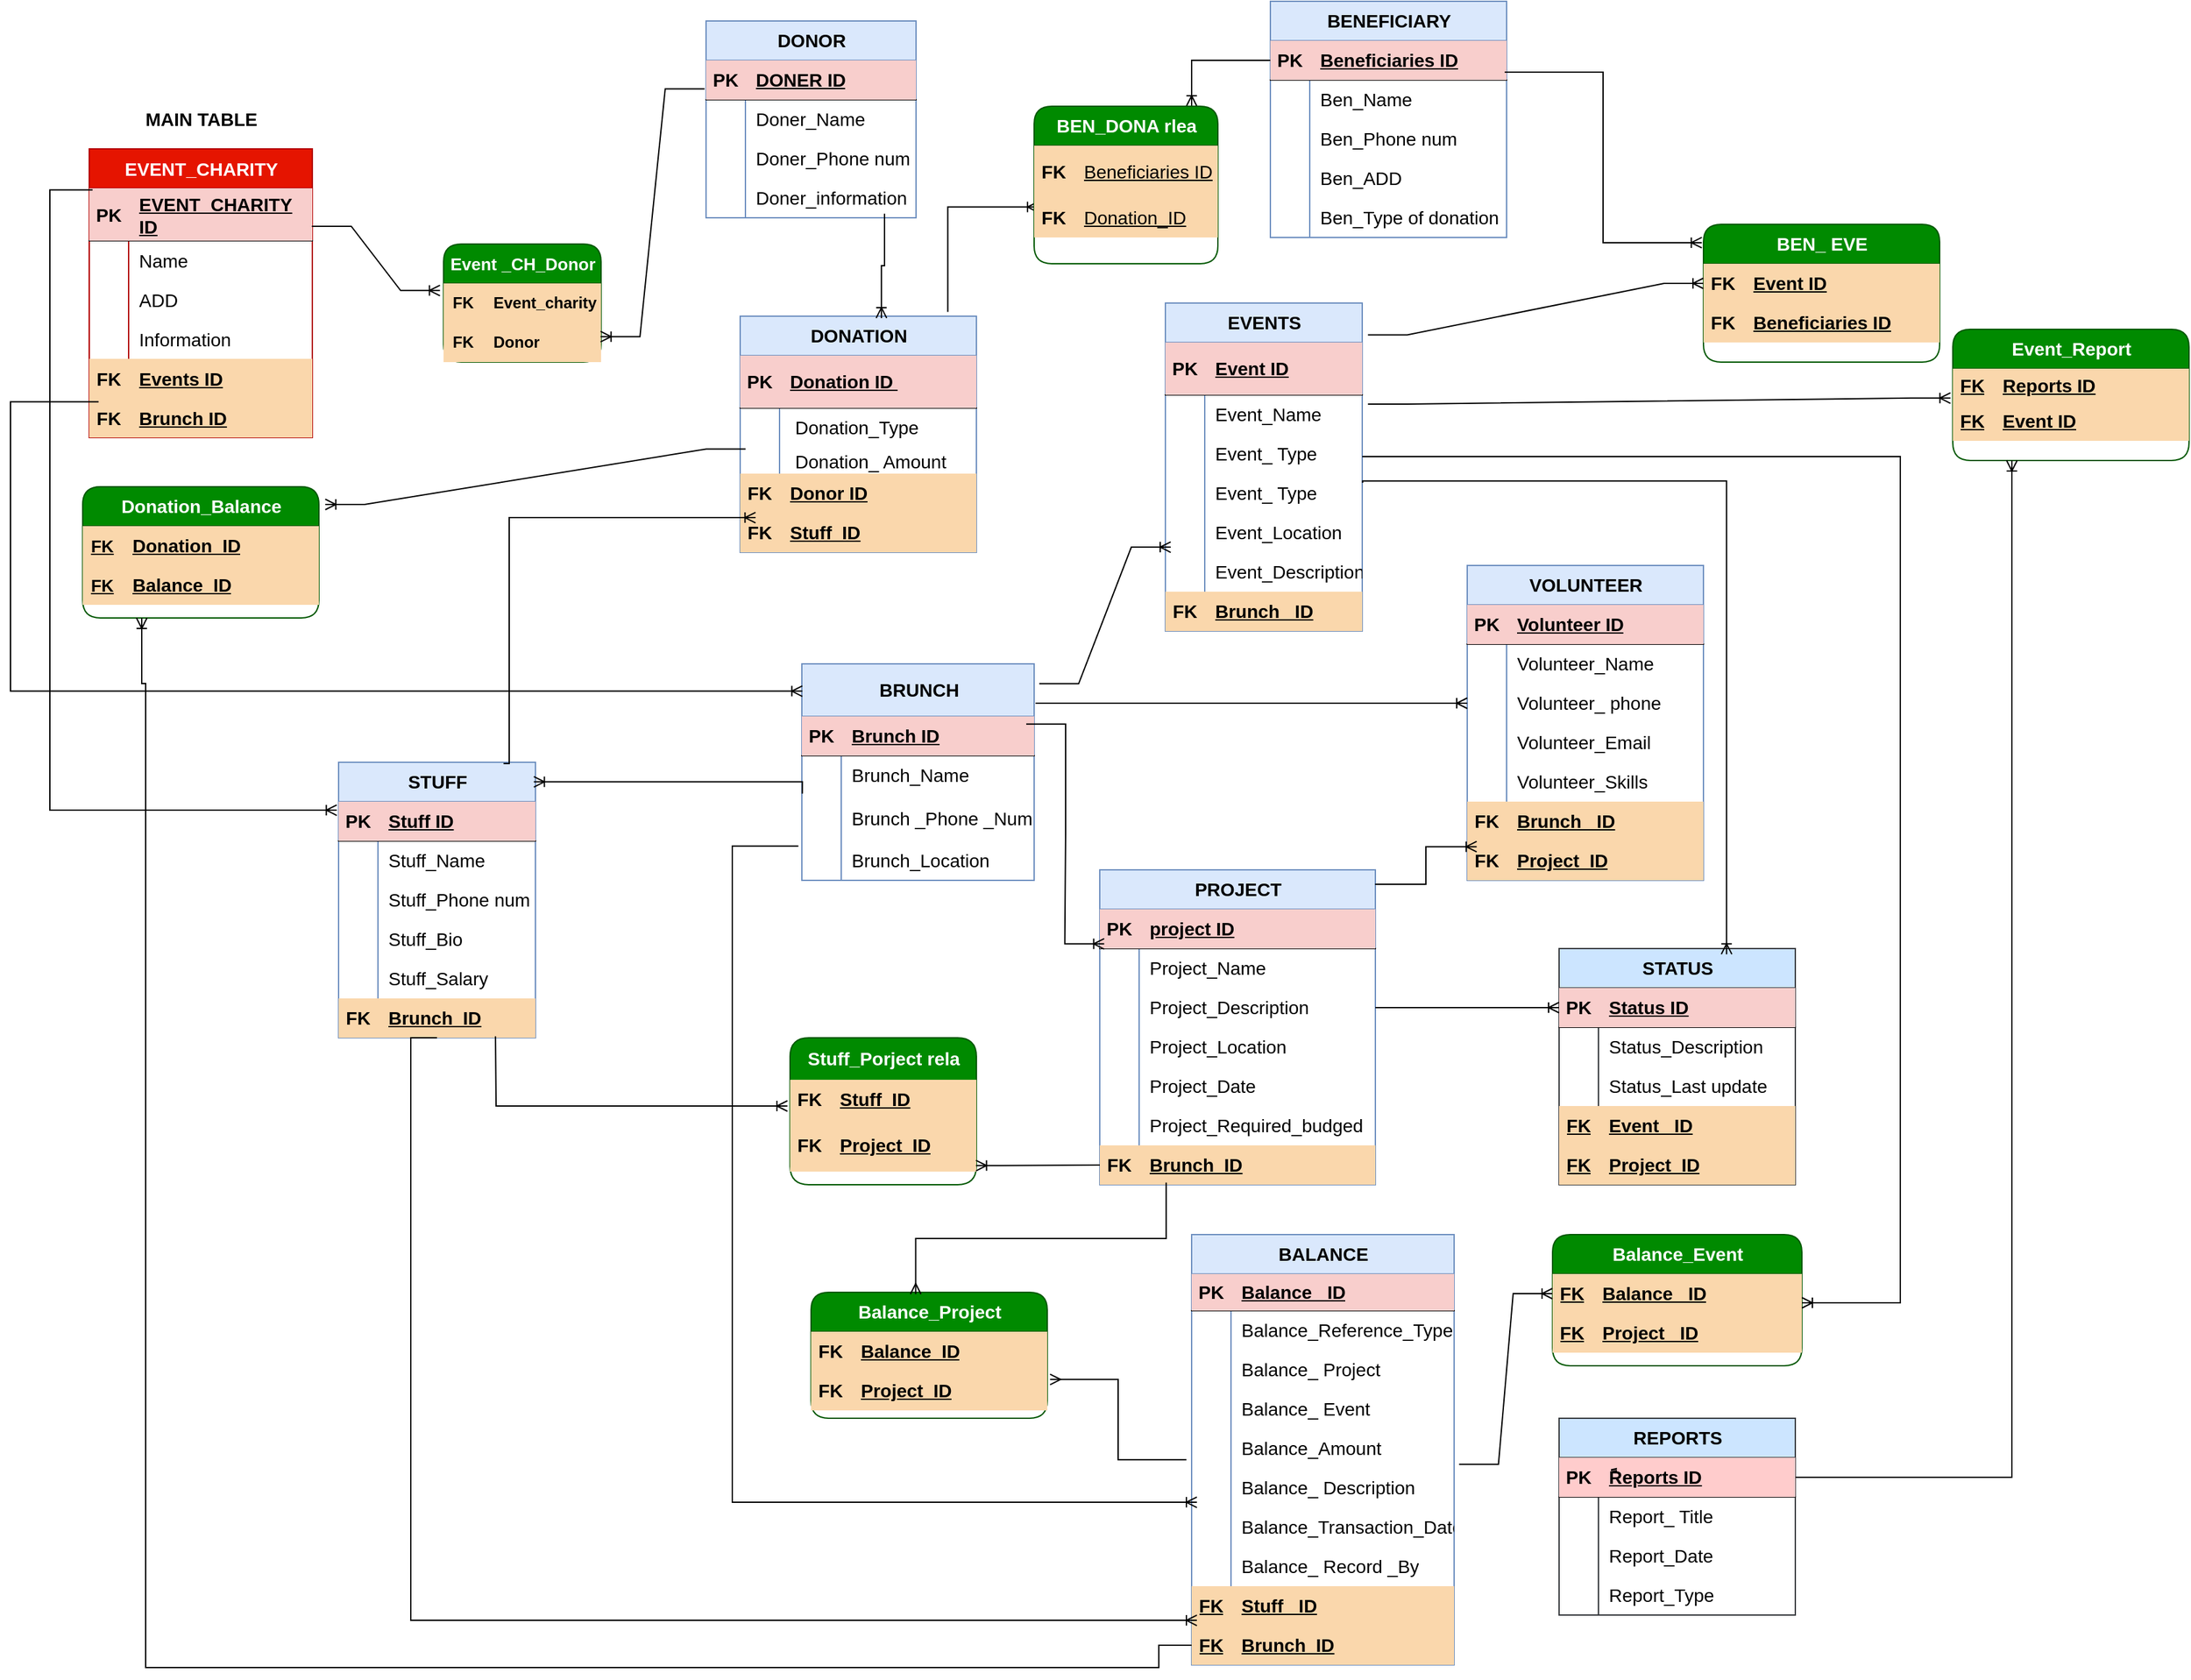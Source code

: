 <mxfile version="27.0.2">
  <diagram name="Page-1" id="GSoCslMuMNpXNm6lApfW">
    <mxGraphModel dx="1646" dy="824" grid="1" gridSize="10" guides="1" tooltips="1" connect="1" arrows="1" fold="1" page="0" pageScale="1" pageWidth="1100" pageHeight="850" background="#ffffff" math="0" shadow="0">
      <root>
        <mxCell id="0" />
        <mxCell id="1" parent="0" />
        <mxCell id="af_rRH1_7Sskszwp3lq7-14" value="&lt;span&gt;EVENT_CHARITY&lt;/span&gt;" style="shape=table;startSize=30;container=1;collapsible=1;childLayout=tableLayout;fixedRows=1;rowLines=0;fontStyle=1;align=center;resizeLast=1;html=1;fillColor=#e51400;strokeColor=#B20000;fontColor=#ffffff;fontSize=14;" parent="1" vertex="1">
          <mxGeometry x="-150" y="142.5" width="170" height="220" as="geometry">
            <mxRectangle x="30" y="40" width="160" height="30" as="alternateBounds" />
          </mxGeometry>
        </mxCell>
        <mxCell id="af_rRH1_7Sskszwp3lq7-15" value="" style="shape=tableRow;horizontal=0;startSize=0;swimlaneHead=0;swimlaneBody=0;fillColor=none;collapsible=0;dropTarget=0;points=[[0,0.5],[1,0.5]];portConstraint=eastwest;top=0;left=0;right=0;bottom=1;fontSize=14;" parent="af_rRH1_7Sskszwp3lq7-14" vertex="1">
          <mxGeometry y="30" width="170" height="40" as="geometry" />
        </mxCell>
        <mxCell id="af_rRH1_7Sskszwp3lq7-16" value="PK" style="shape=partialRectangle;connectable=0;fillColor=#f8cecc;top=0;left=0;bottom=0;right=0;fontStyle=1;overflow=hidden;whiteSpace=wrap;html=1;strokeColor=#b85450;fontSize=14;" parent="af_rRH1_7Sskszwp3lq7-15" vertex="1">
          <mxGeometry width="30" height="40" as="geometry">
            <mxRectangle width="30" height="40" as="alternateBounds" />
          </mxGeometry>
        </mxCell>
        <mxCell id="af_rRH1_7Sskszwp3lq7-17" value="&lt;font&gt;EVENT_CHARITY ID&lt;/font&gt;" style="shape=partialRectangle;connectable=0;fillColor=#f8cecc;top=0;left=0;bottom=0;right=0;align=left;spacingLeft=6;fontStyle=5;overflow=hidden;whiteSpace=wrap;html=1;strokeColor=#b85450;fontSize=14;" parent="af_rRH1_7Sskszwp3lq7-15" vertex="1">
          <mxGeometry x="30" width="140" height="40" as="geometry">
            <mxRectangle width="140" height="40" as="alternateBounds" />
          </mxGeometry>
        </mxCell>
        <mxCell id="af_rRH1_7Sskszwp3lq7-18" value="" style="shape=tableRow;horizontal=0;startSize=0;swimlaneHead=0;swimlaneBody=0;fillColor=none;collapsible=0;dropTarget=0;points=[[0,0.5],[1,0.5]];portConstraint=eastwest;top=0;left=0;right=0;bottom=0;fontSize=14;" parent="af_rRH1_7Sskszwp3lq7-14" vertex="1">
          <mxGeometry y="70" width="170" height="30" as="geometry" />
        </mxCell>
        <mxCell id="af_rRH1_7Sskszwp3lq7-19" value="" style="shape=partialRectangle;connectable=0;fillColor=none;top=0;left=0;bottom=0;right=0;editable=1;overflow=hidden;whiteSpace=wrap;html=1;fontSize=14;" parent="af_rRH1_7Sskszwp3lq7-18" vertex="1">
          <mxGeometry width="30" height="30" as="geometry">
            <mxRectangle width="30" height="30" as="alternateBounds" />
          </mxGeometry>
        </mxCell>
        <mxCell id="af_rRH1_7Sskszwp3lq7-20" value="&lt;font&gt;Name&lt;/font&gt;" style="shape=partialRectangle;connectable=0;fillColor=none;top=0;left=0;bottom=0;right=0;align=left;spacingLeft=6;overflow=hidden;whiteSpace=wrap;html=1;fontSize=14;" parent="af_rRH1_7Sskszwp3lq7-18" vertex="1">
          <mxGeometry x="30" width="140" height="30" as="geometry">
            <mxRectangle width="140" height="30" as="alternateBounds" />
          </mxGeometry>
        </mxCell>
        <mxCell id="af_rRH1_7Sskszwp3lq7-21" value="" style="shape=tableRow;horizontal=0;startSize=0;swimlaneHead=0;swimlaneBody=0;fillColor=none;collapsible=0;dropTarget=0;points=[[0,0.5],[1,0.5]];portConstraint=eastwest;top=0;left=0;right=0;bottom=0;fontSize=14;" parent="af_rRH1_7Sskszwp3lq7-14" vertex="1">
          <mxGeometry y="100" width="170" height="30" as="geometry" />
        </mxCell>
        <mxCell id="af_rRH1_7Sskszwp3lq7-22" value="" style="shape=partialRectangle;connectable=0;fillColor=none;top=0;left=0;bottom=0;right=0;editable=1;overflow=hidden;whiteSpace=wrap;html=1;fontSize=14;" parent="af_rRH1_7Sskszwp3lq7-21" vertex="1">
          <mxGeometry width="30" height="30" as="geometry">
            <mxRectangle width="30" height="30" as="alternateBounds" />
          </mxGeometry>
        </mxCell>
        <mxCell id="af_rRH1_7Sskszwp3lq7-23" value="&lt;font&gt;ADD&lt;/font&gt;" style="shape=partialRectangle;connectable=0;fillColor=none;top=0;left=0;bottom=0;right=0;align=left;spacingLeft=6;overflow=hidden;whiteSpace=wrap;html=1;fontSize=14;" parent="af_rRH1_7Sskszwp3lq7-21" vertex="1">
          <mxGeometry x="30" width="140" height="30" as="geometry">
            <mxRectangle width="140" height="30" as="alternateBounds" />
          </mxGeometry>
        </mxCell>
        <mxCell id="af_rRH1_7Sskszwp3lq7-24" value="" style="shape=tableRow;horizontal=0;startSize=0;swimlaneHead=0;swimlaneBody=0;fillColor=none;collapsible=0;dropTarget=0;points=[[0,0.5],[1,0.5]];portConstraint=eastwest;top=0;left=0;right=0;bottom=0;fontSize=14;" parent="af_rRH1_7Sskszwp3lq7-14" vertex="1">
          <mxGeometry y="130" width="170" height="30" as="geometry" />
        </mxCell>
        <mxCell id="af_rRH1_7Sskszwp3lq7-25" value="" style="shape=partialRectangle;connectable=0;fillColor=none;top=0;left=0;bottom=0;right=0;editable=1;overflow=hidden;whiteSpace=wrap;html=1;fontSize=14;" parent="af_rRH1_7Sskszwp3lq7-24" vertex="1">
          <mxGeometry width="30" height="30" as="geometry">
            <mxRectangle width="30" height="30" as="alternateBounds" />
          </mxGeometry>
        </mxCell>
        <mxCell id="af_rRH1_7Sskszwp3lq7-26" value="&lt;span&gt;&lt;span&gt;Information&lt;/span&gt;&lt;/span&gt;" style="shape=partialRectangle;connectable=0;fillColor=none;top=0;left=0;bottom=0;right=0;align=left;spacingLeft=6;overflow=hidden;whiteSpace=wrap;html=1;fontStyle=0;fontSize=14;" parent="af_rRH1_7Sskszwp3lq7-24" vertex="1">
          <mxGeometry x="30" width="140" height="30" as="geometry">
            <mxRectangle width="140" height="30" as="alternateBounds" />
          </mxGeometry>
        </mxCell>
        <mxCell id="af_rRH1_7Sskszwp3lq7-27" value="" style="shape=tableRow;horizontal=0;startSize=0;swimlaneHead=0;swimlaneBody=0;fillColor=none;collapsible=0;dropTarget=0;points=[[0,0.5],[1,0.5]];portConstraint=eastwest;top=0;left=0;right=0;bottom=0;fontSize=14;" parent="af_rRH1_7Sskszwp3lq7-14" vertex="1">
          <mxGeometry y="160" width="170" height="30" as="geometry" />
        </mxCell>
        <mxCell id="af_rRH1_7Sskszwp3lq7-28" value="&lt;b&gt;&lt;font&gt;FK&lt;/font&gt;&lt;/b&gt;" style="shape=partialRectangle;connectable=0;fillColor=#fad7ac;top=0;left=0;bottom=0;right=0;editable=1;overflow=hidden;whiteSpace=wrap;html=1;strokeColor=#b46504;fontSize=14;" parent="af_rRH1_7Sskszwp3lq7-27" vertex="1">
          <mxGeometry width="30" height="30" as="geometry">
            <mxRectangle width="30" height="30" as="alternateBounds" />
          </mxGeometry>
        </mxCell>
        <mxCell id="af_rRH1_7Sskszwp3lq7-29" value="&lt;font&gt;&lt;b&gt;&lt;u&gt;Events ID&lt;/u&gt;&lt;/b&gt;&lt;/font&gt;" style="shape=partialRectangle;connectable=0;fillColor=#fad7ac;top=0;left=0;bottom=0;right=0;align=left;spacingLeft=6;overflow=hidden;whiteSpace=wrap;html=1;strokeColor=#b46504;fontSize=14;" parent="af_rRH1_7Sskszwp3lq7-27" vertex="1">
          <mxGeometry x="30" width="140" height="30" as="geometry">
            <mxRectangle width="140" height="30" as="alternateBounds" />
          </mxGeometry>
        </mxCell>
        <mxCell id="af_rRH1_7Sskszwp3lq7-30" value="" style="shape=tableRow;horizontal=0;startSize=0;swimlaneHead=0;swimlaneBody=0;fillColor=none;collapsible=0;dropTarget=0;points=[[0,0.5],[1,0.5]];portConstraint=eastwest;top=0;left=0;right=0;bottom=0;fontSize=14;" parent="af_rRH1_7Sskszwp3lq7-14" vertex="1">
          <mxGeometry y="190" width="170" height="30" as="geometry" />
        </mxCell>
        <mxCell id="af_rRH1_7Sskszwp3lq7-31" value="&lt;b&gt;&lt;font&gt;FK&lt;/font&gt;&lt;/b&gt;" style="shape=partialRectangle;connectable=0;fillColor=#fad7ac;top=0;left=0;bottom=0;right=0;editable=1;overflow=hidden;whiteSpace=wrap;html=1;strokeColor=#b46504;fontSize=14;" parent="af_rRH1_7Sskszwp3lq7-30" vertex="1">
          <mxGeometry width="30" height="30" as="geometry">
            <mxRectangle width="30" height="30" as="alternateBounds" />
          </mxGeometry>
        </mxCell>
        <mxCell id="af_rRH1_7Sskszwp3lq7-32" value="&lt;b&gt;&lt;font&gt;&lt;u&gt;Brunch ID&lt;/u&gt;&lt;/font&gt;&lt;/b&gt;" style="shape=partialRectangle;connectable=0;fillColor=#fad7ac;top=0;left=0;bottom=0;right=0;align=left;spacingLeft=6;overflow=hidden;whiteSpace=wrap;html=1;strokeColor=#b46504;fontSize=14;" parent="af_rRH1_7Sskszwp3lq7-30" vertex="1">
          <mxGeometry x="30" width="140" height="30" as="geometry">
            <mxRectangle width="140" height="30" as="alternateBounds" />
          </mxGeometry>
        </mxCell>
        <mxCell id="af_rRH1_7Sskszwp3lq7-33" value="&lt;font&gt;DONOR&lt;/font&gt;" style="shape=table;startSize=30;container=1;collapsible=1;childLayout=tableLayout;fixedRows=1;rowLines=0;fontStyle=1;align=center;resizeLast=1;html=1;fillColor=#dae8fc;strokeColor=#6c8ebf;fontSize=14;" parent="1" vertex="1">
          <mxGeometry x="320" y="45" width="160" height="150" as="geometry">
            <mxRectangle x="250" y="10" width="100" height="30" as="alternateBounds" />
          </mxGeometry>
        </mxCell>
        <mxCell id="af_rRH1_7Sskszwp3lq7-34" value="" style="shape=tableRow;horizontal=0;startSize=0;swimlaneHead=0;swimlaneBody=0;fillColor=none;collapsible=0;dropTarget=0;points=[[0,0.5],[1,0.5]];portConstraint=eastwest;top=0;left=0;right=0;bottom=1;fontSize=14;" parent="af_rRH1_7Sskszwp3lq7-33" vertex="1">
          <mxGeometry y="30" width="160" height="30" as="geometry" />
        </mxCell>
        <mxCell id="af_rRH1_7Sskszwp3lq7-35" value="PK" style="shape=partialRectangle;connectable=0;fillColor=#f8cecc;top=0;left=0;bottom=0;right=0;fontStyle=1;overflow=hidden;whiteSpace=wrap;html=1;strokeColor=#b85450;fontSize=14;" parent="af_rRH1_7Sskszwp3lq7-34" vertex="1">
          <mxGeometry width="30" height="30" as="geometry">
            <mxRectangle width="30" height="30" as="alternateBounds" />
          </mxGeometry>
        </mxCell>
        <mxCell id="af_rRH1_7Sskszwp3lq7-36" value="&lt;font&gt;DONER ID&lt;/font&gt;" style="shape=partialRectangle;connectable=0;fillColor=#f8cecc;top=0;left=0;bottom=0;right=0;align=left;spacingLeft=6;fontStyle=5;overflow=hidden;whiteSpace=wrap;html=1;strokeColor=#b85450;fontSize=14;" parent="af_rRH1_7Sskszwp3lq7-34" vertex="1">
          <mxGeometry x="30" width="130" height="30" as="geometry">
            <mxRectangle width="130" height="30" as="alternateBounds" />
          </mxGeometry>
        </mxCell>
        <mxCell id="af_rRH1_7Sskszwp3lq7-37" value="" style="shape=tableRow;horizontal=0;startSize=0;swimlaneHead=0;swimlaneBody=0;fillColor=none;collapsible=0;dropTarget=0;points=[[0,0.5],[1,0.5]];portConstraint=eastwest;top=0;left=0;right=0;bottom=0;fontSize=14;" parent="af_rRH1_7Sskszwp3lq7-33" vertex="1">
          <mxGeometry y="60" width="160" height="30" as="geometry" />
        </mxCell>
        <mxCell id="af_rRH1_7Sskszwp3lq7-38" value="" style="shape=partialRectangle;connectable=0;fillColor=none;top=0;left=0;bottom=0;right=0;editable=1;overflow=hidden;whiteSpace=wrap;html=1;fontSize=14;" parent="af_rRH1_7Sskszwp3lq7-37" vertex="1">
          <mxGeometry width="30" height="30" as="geometry">
            <mxRectangle width="30" height="30" as="alternateBounds" />
          </mxGeometry>
        </mxCell>
        <mxCell id="af_rRH1_7Sskszwp3lq7-39" value="&lt;font&gt;Doner_Name&amp;nbsp;&lt;/font&gt;" style="shape=partialRectangle;connectable=0;fillColor=none;top=0;left=0;bottom=0;right=0;align=left;spacingLeft=6;overflow=hidden;whiteSpace=wrap;html=1;fontSize=14;" parent="af_rRH1_7Sskszwp3lq7-37" vertex="1">
          <mxGeometry x="30" width="130" height="30" as="geometry">
            <mxRectangle width="130" height="30" as="alternateBounds" />
          </mxGeometry>
        </mxCell>
        <mxCell id="af_rRH1_7Sskszwp3lq7-40" value="" style="shape=tableRow;horizontal=0;startSize=0;swimlaneHead=0;swimlaneBody=0;fillColor=none;collapsible=0;dropTarget=0;points=[[0,0.5],[1,0.5]];portConstraint=eastwest;top=0;left=0;right=0;bottom=0;fontSize=14;" parent="af_rRH1_7Sskszwp3lq7-33" vertex="1">
          <mxGeometry y="90" width="160" height="30" as="geometry" />
        </mxCell>
        <mxCell id="af_rRH1_7Sskszwp3lq7-41" value="" style="shape=partialRectangle;connectable=0;fillColor=none;top=0;left=0;bottom=0;right=0;editable=1;overflow=hidden;whiteSpace=wrap;html=1;fontSize=14;" parent="af_rRH1_7Sskszwp3lq7-40" vertex="1">
          <mxGeometry width="30" height="30" as="geometry">
            <mxRectangle width="30" height="30" as="alternateBounds" />
          </mxGeometry>
        </mxCell>
        <mxCell id="af_rRH1_7Sskszwp3lq7-42" value="&lt;font&gt;Doner_Phone num&lt;/font&gt;" style="shape=partialRectangle;connectable=0;fillColor=none;top=0;left=0;bottom=0;right=0;align=left;spacingLeft=6;overflow=hidden;whiteSpace=wrap;html=1;fontSize=14;" parent="af_rRH1_7Sskszwp3lq7-40" vertex="1">
          <mxGeometry x="30" width="130" height="30" as="geometry">
            <mxRectangle width="130" height="30" as="alternateBounds" />
          </mxGeometry>
        </mxCell>
        <mxCell id="af_rRH1_7Sskszwp3lq7-43" value="" style="shape=tableRow;horizontal=0;startSize=0;swimlaneHead=0;swimlaneBody=0;fillColor=none;collapsible=0;dropTarget=0;points=[[0,0.5],[1,0.5]];portConstraint=eastwest;top=0;left=0;right=0;bottom=0;fontSize=14;" parent="af_rRH1_7Sskszwp3lq7-33" vertex="1">
          <mxGeometry y="120" width="160" height="30" as="geometry" />
        </mxCell>
        <mxCell id="af_rRH1_7Sskszwp3lq7-44" value="" style="shape=partialRectangle;connectable=0;fillColor=none;top=0;left=0;bottom=0;right=0;editable=1;overflow=hidden;whiteSpace=wrap;html=1;fontSize=14;" parent="af_rRH1_7Sskszwp3lq7-43" vertex="1">
          <mxGeometry width="30" height="30" as="geometry">
            <mxRectangle width="30" height="30" as="alternateBounds" />
          </mxGeometry>
        </mxCell>
        <mxCell id="af_rRH1_7Sskszwp3lq7-45" value="&lt;span&gt;Doner_information&lt;/span&gt;" style="shape=partialRectangle;connectable=0;fillColor=none;top=0;left=0;bottom=0;right=0;align=left;spacingLeft=6;overflow=hidden;whiteSpace=wrap;html=1;fontSize=14;" parent="af_rRH1_7Sskszwp3lq7-43" vertex="1">
          <mxGeometry x="30" width="130" height="30" as="geometry">
            <mxRectangle width="130" height="30" as="alternateBounds" />
          </mxGeometry>
        </mxCell>
        <mxCell id="af_rRH1_7Sskszwp3lq7-46" value="&lt;font&gt;STUFF&lt;/font&gt;" style="shape=table;startSize=30;container=1;collapsible=1;childLayout=tableLayout;fixedRows=1;rowLines=0;fontStyle=1;align=center;resizeLast=1;html=1;fillColor=#dae8fc;strokeColor=#6c8ebf;fontSize=14;" parent="1" vertex="1">
          <mxGeometry x="40" y="610" width="150" height="210" as="geometry" />
        </mxCell>
        <mxCell id="af_rRH1_7Sskszwp3lq7-47" value="" style="shape=tableRow;horizontal=0;startSize=0;swimlaneHead=0;swimlaneBody=0;fillColor=none;collapsible=0;dropTarget=0;points=[[0,0.5],[1,0.5]];portConstraint=eastwest;top=0;left=0;right=0;bottom=1;fontSize=14;" parent="af_rRH1_7Sskszwp3lq7-46" vertex="1">
          <mxGeometry y="30" width="150" height="30" as="geometry" />
        </mxCell>
        <mxCell id="af_rRH1_7Sskszwp3lq7-48" value="PK" style="shape=partialRectangle;connectable=0;fillColor=#f8cecc;top=0;left=0;bottom=0;right=0;fontStyle=1;overflow=hidden;whiteSpace=wrap;html=1;strokeColor=#b85450;fontSize=14;" parent="af_rRH1_7Sskszwp3lq7-47" vertex="1">
          <mxGeometry width="30" height="30" as="geometry">
            <mxRectangle width="30" height="30" as="alternateBounds" />
          </mxGeometry>
        </mxCell>
        <mxCell id="af_rRH1_7Sskszwp3lq7-49" value="&lt;font&gt;Stuff ID&lt;/font&gt;" style="shape=partialRectangle;connectable=0;fillColor=#f8cecc;top=0;left=0;bottom=0;right=0;align=left;spacingLeft=6;fontStyle=5;overflow=hidden;whiteSpace=wrap;html=1;strokeColor=#b85450;fontSize=14;" parent="af_rRH1_7Sskszwp3lq7-47" vertex="1">
          <mxGeometry x="30" width="120" height="30" as="geometry">
            <mxRectangle width="120" height="30" as="alternateBounds" />
          </mxGeometry>
        </mxCell>
        <mxCell id="af_rRH1_7Sskszwp3lq7-50" value="" style="shape=tableRow;horizontal=0;startSize=0;swimlaneHead=0;swimlaneBody=0;fillColor=none;collapsible=0;dropTarget=0;points=[[0,0.5],[1,0.5]];portConstraint=eastwest;top=0;left=0;right=0;bottom=0;fontSize=14;" parent="af_rRH1_7Sskszwp3lq7-46" vertex="1">
          <mxGeometry y="60" width="150" height="30" as="geometry" />
        </mxCell>
        <mxCell id="af_rRH1_7Sskszwp3lq7-51" value="" style="shape=partialRectangle;connectable=0;fillColor=none;top=0;left=0;bottom=0;right=0;editable=1;overflow=hidden;whiteSpace=wrap;html=1;fontSize=14;" parent="af_rRH1_7Sskszwp3lq7-50" vertex="1">
          <mxGeometry width="30" height="30" as="geometry">
            <mxRectangle width="30" height="30" as="alternateBounds" />
          </mxGeometry>
        </mxCell>
        <mxCell id="af_rRH1_7Sskszwp3lq7-52" value="&lt;font&gt;Stuff_Name&lt;span style=&quot;white-space: pre;&quot;&gt;&#x9;&lt;/span&gt;&lt;span style=&quot;white-space: pre;&quot;&gt;&#x9;&lt;/span&gt;&lt;/font&gt;" style="shape=partialRectangle;connectable=0;fillColor=none;top=0;left=0;bottom=0;right=0;align=left;spacingLeft=6;overflow=hidden;whiteSpace=wrap;html=1;fontSize=14;" parent="af_rRH1_7Sskszwp3lq7-50" vertex="1">
          <mxGeometry x="30" width="120" height="30" as="geometry">
            <mxRectangle width="120" height="30" as="alternateBounds" />
          </mxGeometry>
        </mxCell>
        <mxCell id="Ak3IiPPaN088hp9t2bBl-4" value="" style="shape=tableRow;horizontal=0;startSize=0;swimlaneHead=0;swimlaneBody=0;fillColor=none;collapsible=0;dropTarget=0;points=[[0,0.5],[1,0.5]];portConstraint=eastwest;top=0;left=0;right=0;bottom=0;fontSize=14;" parent="af_rRH1_7Sskszwp3lq7-46" vertex="1">
          <mxGeometry y="90" width="150" height="30" as="geometry" />
        </mxCell>
        <mxCell id="Ak3IiPPaN088hp9t2bBl-5" value="" style="shape=partialRectangle;connectable=0;fillColor=none;top=0;left=0;bottom=0;right=0;editable=1;overflow=hidden;whiteSpace=wrap;html=1;fontSize=14;" parent="Ak3IiPPaN088hp9t2bBl-4" vertex="1">
          <mxGeometry width="30" height="30" as="geometry">
            <mxRectangle width="30" height="30" as="alternateBounds" />
          </mxGeometry>
        </mxCell>
        <mxCell id="Ak3IiPPaN088hp9t2bBl-6" value="&lt;font&gt;Stuff_Phone num&lt;/font&gt;" style="shape=partialRectangle;connectable=0;fillColor=none;top=0;left=0;bottom=0;right=0;align=left;spacingLeft=6;overflow=hidden;whiteSpace=wrap;html=1;fontSize=14;" parent="Ak3IiPPaN088hp9t2bBl-4" vertex="1">
          <mxGeometry x="30" width="120" height="30" as="geometry">
            <mxRectangle width="120" height="30" as="alternateBounds" />
          </mxGeometry>
        </mxCell>
        <mxCell id="af_rRH1_7Sskszwp3lq7-53" value="" style="shape=tableRow;horizontal=0;startSize=0;swimlaneHead=0;swimlaneBody=0;fillColor=none;collapsible=0;dropTarget=0;points=[[0,0.5],[1,0.5]];portConstraint=eastwest;top=0;left=0;right=0;bottom=0;fontSize=14;" parent="af_rRH1_7Sskszwp3lq7-46" vertex="1">
          <mxGeometry y="120" width="150" height="30" as="geometry" />
        </mxCell>
        <mxCell id="af_rRH1_7Sskszwp3lq7-54" value="" style="shape=partialRectangle;connectable=0;fillColor=none;top=0;left=0;bottom=0;right=0;editable=1;overflow=hidden;whiteSpace=wrap;html=1;fontSize=14;" parent="af_rRH1_7Sskszwp3lq7-53" vertex="1">
          <mxGeometry width="30" height="30" as="geometry">
            <mxRectangle width="30" height="30" as="alternateBounds" />
          </mxGeometry>
        </mxCell>
        <mxCell id="af_rRH1_7Sskszwp3lq7-55" value="&lt;span&gt;Stuff_Bio&lt;/span&gt;" style="shape=partialRectangle;connectable=0;fillColor=none;top=0;left=0;bottom=0;right=0;align=left;spacingLeft=6;overflow=hidden;whiteSpace=wrap;html=1;fontSize=14;" parent="af_rRH1_7Sskszwp3lq7-53" vertex="1">
          <mxGeometry x="30" width="120" height="30" as="geometry">
            <mxRectangle width="120" height="30" as="alternateBounds" />
          </mxGeometry>
        </mxCell>
        <mxCell id="af_rRH1_7Sskszwp3lq7-56" value="" style="shape=tableRow;horizontal=0;startSize=0;swimlaneHead=0;swimlaneBody=0;fillColor=none;collapsible=0;dropTarget=0;points=[[0,0.5],[1,0.5]];portConstraint=eastwest;top=0;left=0;right=0;bottom=0;fontSize=14;" parent="af_rRH1_7Sskszwp3lq7-46" vertex="1">
          <mxGeometry y="150" width="150" height="30" as="geometry" />
        </mxCell>
        <mxCell id="af_rRH1_7Sskszwp3lq7-57" value="" style="shape=partialRectangle;connectable=0;fillColor=none;top=0;left=0;bottom=0;right=0;editable=1;overflow=hidden;whiteSpace=wrap;html=1;fontSize=14;" parent="af_rRH1_7Sskszwp3lq7-56" vertex="1">
          <mxGeometry width="30" height="30" as="geometry">
            <mxRectangle width="30" height="30" as="alternateBounds" />
          </mxGeometry>
        </mxCell>
        <mxCell id="af_rRH1_7Sskszwp3lq7-58" value="&lt;font&gt;Stuff_Salary&lt;/font&gt;" style="shape=partialRectangle;connectable=0;fillColor=none;top=0;left=0;bottom=0;right=0;align=left;spacingLeft=6;overflow=hidden;whiteSpace=wrap;html=1;fontSize=14;" parent="af_rRH1_7Sskszwp3lq7-56" vertex="1">
          <mxGeometry x="30" width="120" height="30" as="geometry">
            <mxRectangle width="120" height="30" as="alternateBounds" />
          </mxGeometry>
        </mxCell>
        <mxCell id="J2LwtX1DBDof_LrV4NjT-51" value="" style="shape=tableRow;horizontal=0;startSize=0;swimlaneHead=0;swimlaneBody=0;fillColor=none;collapsible=0;dropTarget=0;points=[[0,0.5],[1,0.5]];portConstraint=eastwest;top=0;left=0;right=0;bottom=0;fontSize=14;" parent="af_rRH1_7Sskszwp3lq7-46" vertex="1">
          <mxGeometry y="180" width="150" height="30" as="geometry" />
        </mxCell>
        <mxCell id="J2LwtX1DBDof_LrV4NjT-52" value="&lt;font&gt;&lt;b&gt;FK&lt;/b&gt;&lt;/font&gt;" style="shape=partialRectangle;connectable=0;fillColor=#fad7ac;top=0;left=0;bottom=0;right=0;editable=1;overflow=hidden;whiteSpace=wrap;html=1;strokeColor=#b46504;fontSize=14;" parent="J2LwtX1DBDof_LrV4NjT-51" vertex="1">
          <mxGeometry width="30" height="30" as="geometry">
            <mxRectangle width="30" height="30" as="alternateBounds" />
          </mxGeometry>
        </mxCell>
        <mxCell id="J2LwtX1DBDof_LrV4NjT-53" value="&lt;font&gt;&lt;b&gt;&lt;u&gt;Brunch_ID&lt;/u&gt;&lt;/b&gt;&lt;/font&gt;" style="shape=partialRectangle;connectable=0;fillColor=#fad7ac;top=0;left=0;bottom=0;right=0;align=left;spacingLeft=6;overflow=hidden;whiteSpace=wrap;html=1;strokeColor=#b46504;fontSize=14;" parent="J2LwtX1DBDof_LrV4NjT-51" vertex="1">
          <mxGeometry x="30" width="120" height="30" as="geometry">
            <mxRectangle width="120" height="30" as="alternateBounds" />
          </mxGeometry>
        </mxCell>
        <mxCell id="af_rRH1_7Sskszwp3lq7-59" value="&lt;font&gt;DONATION&lt;/font&gt;" style="shape=table;startSize=30;container=1;collapsible=1;childLayout=tableLayout;fixedRows=1;rowLines=0;fontStyle=1;align=center;resizeLast=1;html=1;fillColor=#dae8fc;strokeColor=#6c8ebf;fontSize=14;" parent="1" vertex="1">
          <mxGeometry x="346" y="270" width="180" height="180" as="geometry" />
        </mxCell>
        <mxCell id="af_rRH1_7Sskszwp3lq7-60" value="" style="shape=tableRow;horizontal=0;startSize=0;swimlaneHead=0;swimlaneBody=0;fillColor=none;collapsible=0;dropTarget=0;points=[[0,0.5],[1,0.5]];portConstraint=eastwest;top=0;left=0;right=0;bottom=1;fontSize=14;" parent="af_rRH1_7Sskszwp3lq7-59" vertex="1">
          <mxGeometry y="30" width="180" height="40" as="geometry" />
        </mxCell>
        <mxCell id="af_rRH1_7Sskszwp3lq7-61" value="PK" style="shape=partialRectangle;connectable=0;fillColor=#f8cecc;top=0;left=0;bottom=0;right=0;fontStyle=1;overflow=hidden;whiteSpace=wrap;html=1;strokeColor=#b85450;fontSize=14;" parent="af_rRH1_7Sskszwp3lq7-60" vertex="1">
          <mxGeometry width="30" height="40" as="geometry">
            <mxRectangle width="30" height="40" as="alternateBounds" />
          </mxGeometry>
        </mxCell>
        <mxCell id="af_rRH1_7Sskszwp3lq7-62" value="&lt;font&gt;Donation ID&amp;nbsp;&lt;/font&gt;" style="shape=partialRectangle;connectable=0;fillColor=#f8cecc;top=0;left=0;bottom=0;right=0;align=left;spacingLeft=6;fontStyle=5;overflow=hidden;whiteSpace=wrap;html=1;strokeColor=#b85450;fontSize=14;" parent="af_rRH1_7Sskszwp3lq7-60" vertex="1">
          <mxGeometry x="30" width="150" height="40" as="geometry">
            <mxRectangle width="150" height="40" as="alternateBounds" />
          </mxGeometry>
        </mxCell>
        <mxCell id="PoPfyS618-nWUV2gjvTO-54" value="" style="shape=tableRow;horizontal=0;startSize=0;swimlaneHead=0;swimlaneBody=0;fillColor=none;collapsible=0;dropTarget=0;points=[[0,0.5],[1,0.5]];portConstraint=eastwest;top=0;left=0;right=0;bottom=0;fontSize=14;" parent="af_rRH1_7Sskszwp3lq7-59" vertex="1">
          <mxGeometry y="70" width="180" height="30" as="geometry" />
        </mxCell>
        <mxCell id="PoPfyS618-nWUV2gjvTO-55" value="" style="shape=partialRectangle;connectable=0;fillColor=none;top=0;left=0;bottom=0;right=0;editable=1;overflow=hidden;whiteSpace=wrap;html=1;fontSize=14;" parent="PoPfyS618-nWUV2gjvTO-54" vertex="1">
          <mxGeometry width="30" height="30" as="geometry">
            <mxRectangle width="30" height="30" as="alternateBounds" />
          </mxGeometry>
        </mxCell>
        <mxCell id="PoPfyS618-nWUV2gjvTO-56" value="&lt;font&gt;&amp;nbsp;Donation_Type&lt;/font&gt;" style="shape=partialRectangle;connectable=0;fillColor=none;top=0;left=0;bottom=0;right=0;align=left;spacingLeft=6;overflow=hidden;whiteSpace=wrap;html=1;fontSize=14;" parent="PoPfyS618-nWUV2gjvTO-54" vertex="1">
          <mxGeometry x="30" width="150" height="30" as="geometry">
            <mxRectangle width="150" height="30" as="alternateBounds" />
          </mxGeometry>
        </mxCell>
        <mxCell id="af_rRH1_7Sskszwp3lq7-66" value="" style="shape=tableRow;horizontal=0;startSize=0;swimlaneHead=0;swimlaneBody=0;fillColor=none;collapsible=0;dropTarget=0;points=[[0,0.5],[1,0.5]];portConstraint=eastwest;top=0;left=0;right=0;bottom=0;fontSize=14;" parent="af_rRH1_7Sskszwp3lq7-59" vertex="1">
          <mxGeometry y="100" width="180" height="20" as="geometry" />
        </mxCell>
        <mxCell id="af_rRH1_7Sskszwp3lq7-67" value="" style="shape=partialRectangle;connectable=0;fillColor=none;top=0;left=0;bottom=0;right=0;editable=1;overflow=hidden;whiteSpace=wrap;html=1;fontSize=14;" parent="af_rRH1_7Sskszwp3lq7-66" vertex="1">
          <mxGeometry width="30" height="20" as="geometry">
            <mxRectangle width="30" height="20" as="alternateBounds" />
          </mxGeometry>
        </mxCell>
        <mxCell id="af_rRH1_7Sskszwp3lq7-68" value="&lt;font&gt;&amp;nbsp;Donation_ Amount&lt;/font&gt;" style="shape=partialRectangle;connectable=0;fillColor=none;top=0;left=0;bottom=0;right=0;align=left;spacingLeft=6;overflow=hidden;whiteSpace=wrap;html=1;fontSize=14;" parent="af_rRH1_7Sskszwp3lq7-66" vertex="1">
          <mxGeometry x="30" width="150" height="20" as="geometry">
            <mxRectangle width="150" height="20" as="alternateBounds" />
          </mxGeometry>
        </mxCell>
        <mxCell id="af_rRH1_7Sskszwp3lq7-69" value="" style="shape=tableRow;horizontal=0;startSize=0;swimlaneHead=0;swimlaneBody=0;fillColor=none;collapsible=0;dropTarget=0;points=[[0,0.5],[1,0.5]];portConstraint=eastwest;top=0;left=0;right=0;bottom=0;fontSize=14;" parent="af_rRH1_7Sskszwp3lq7-59" vertex="1">
          <mxGeometry y="120" width="180" height="30" as="geometry" />
        </mxCell>
        <mxCell id="af_rRH1_7Sskszwp3lq7-70" value="&lt;b&gt;&lt;font&gt;FK&lt;/font&gt;&lt;/b&gt;" style="shape=partialRectangle;connectable=0;fillColor=#fad7ac;top=0;left=0;bottom=0;right=0;editable=1;overflow=hidden;whiteSpace=wrap;html=1;strokeColor=#b46504;fontSize=14;" parent="af_rRH1_7Sskszwp3lq7-69" vertex="1">
          <mxGeometry width="30" height="30" as="geometry">
            <mxRectangle width="30" height="30" as="alternateBounds" />
          </mxGeometry>
        </mxCell>
        <mxCell id="af_rRH1_7Sskszwp3lq7-71" value="&lt;font&gt;&lt;b&gt;&lt;u&gt;Donor ID&lt;/u&gt;&lt;/b&gt;&lt;/font&gt;" style="shape=partialRectangle;connectable=0;fillColor=#fad7ac;top=0;left=0;bottom=0;right=0;align=left;spacingLeft=6;overflow=hidden;whiteSpace=wrap;html=1;strokeColor=#b46504;fontSize=14;" parent="af_rRH1_7Sskszwp3lq7-69" vertex="1">
          <mxGeometry x="30" width="150" height="30" as="geometry">
            <mxRectangle width="150" height="30" as="alternateBounds" />
          </mxGeometry>
        </mxCell>
        <mxCell id="J2LwtX1DBDof_LrV4NjT-44" value="" style="shape=tableRow;horizontal=0;startSize=0;swimlaneHead=0;swimlaneBody=0;fillColor=none;collapsible=0;dropTarget=0;points=[[0,0.5],[1,0.5]];portConstraint=eastwest;top=0;left=0;right=0;bottom=0;fontSize=14;" parent="af_rRH1_7Sskszwp3lq7-59" vertex="1">
          <mxGeometry y="150" width="180" height="30" as="geometry" />
        </mxCell>
        <mxCell id="J2LwtX1DBDof_LrV4NjT-45" value="&lt;b&gt;&lt;font&gt;FK&lt;/font&gt;&lt;/b&gt;" style="shape=partialRectangle;connectable=0;fillColor=#fad7ac;top=0;left=0;bottom=0;right=0;editable=1;overflow=hidden;whiteSpace=wrap;html=1;strokeColor=#b46504;fontSize=14;" parent="J2LwtX1DBDof_LrV4NjT-44" vertex="1">
          <mxGeometry width="30" height="30" as="geometry">
            <mxRectangle width="30" height="30" as="alternateBounds" />
          </mxGeometry>
        </mxCell>
        <mxCell id="J2LwtX1DBDof_LrV4NjT-46" value="&lt;span&gt;&lt;b&gt;&lt;u&gt;Stuff_ID&lt;/u&gt;&lt;/b&gt;&lt;/span&gt;" style="shape=partialRectangle;connectable=0;fillColor=#fad7ac;top=0;left=0;bottom=0;right=0;align=left;spacingLeft=6;overflow=hidden;whiteSpace=wrap;html=1;strokeColor=#b46504;fontSize=14;" parent="J2LwtX1DBDof_LrV4NjT-44" vertex="1">
          <mxGeometry x="30" width="150" height="30" as="geometry">
            <mxRectangle width="150" height="30" as="alternateBounds" />
          </mxGeometry>
        </mxCell>
        <mxCell id="af_rRH1_7Sskszwp3lq7-78" value="&lt;span style=&quot;text-align: left; text-wrap-mode: wrap;&quot;&gt;&lt;font&gt;BENEFICIARY&lt;/font&gt;&lt;/span&gt;" style="shape=table;startSize=30;container=1;collapsible=1;childLayout=tableLayout;fixedRows=1;rowLines=0;fontStyle=1;align=center;resizeLast=1;html=1;fillColor=#dae8fc;strokeColor=#6c8ebf;fontSize=14;" parent="1" vertex="1">
          <mxGeometry x="750" y="30" width="180" height="180" as="geometry">
            <mxRectangle x="610" y="20" width="140" height="30" as="alternateBounds" />
          </mxGeometry>
        </mxCell>
        <mxCell id="af_rRH1_7Sskszwp3lq7-79" value="" style="shape=tableRow;horizontal=0;startSize=0;swimlaneHead=0;swimlaneBody=0;fillColor=none;collapsible=0;dropTarget=0;points=[[0,0.5],[1,0.5]];portConstraint=eastwest;top=0;left=0;right=0;bottom=1;fontSize=14;" parent="af_rRH1_7Sskszwp3lq7-78" vertex="1">
          <mxGeometry y="30" width="180" height="30" as="geometry" />
        </mxCell>
        <mxCell id="af_rRH1_7Sskszwp3lq7-80" value="PK" style="shape=partialRectangle;connectable=0;fillColor=#f8cecc;top=0;left=0;bottom=0;right=0;fontStyle=1;overflow=hidden;whiteSpace=wrap;html=1;strokeColor=#b85450;fontSize=14;" parent="af_rRH1_7Sskszwp3lq7-79" vertex="1">
          <mxGeometry width="30" height="30" as="geometry">
            <mxRectangle width="30" height="30" as="alternateBounds" />
          </mxGeometry>
        </mxCell>
        <mxCell id="af_rRH1_7Sskszwp3lq7-81" value="&lt;font&gt;Beneficiaries ID&lt;/font&gt;" style="shape=partialRectangle;connectable=0;fillColor=#f8cecc;top=0;left=0;bottom=0;right=0;align=left;spacingLeft=6;fontStyle=5;overflow=hidden;whiteSpace=wrap;html=1;strokeColor=#b85450;fontSize=14;" parent="af_rRH1_7Sskszwp3lq7-79" vertex="1">
          <mxGeometry x="30" width="150" height="30" as="geometry">
            <mxRectangle width="150" height="30" as="alternateBounds" />
          </mxGeometry>
        </mxCell>
        <mxCell id="af_rRH1_7Sskszwp3lq7-82" value="" style="shape=tableRow;horizontal=0;startSize=0;swimlaneHead=0;swimlaneBody=0;fillColor=none;collapsible=0;dropTarget=0;points=[[0,0.5],[1,0.5]];portConstraint=eastwest;top=0;left=0;right=0;bottom=0;fontSize=14;" parent="af_rRH1_7Sskszwp3lq7-78" vertex="1">
          <mxGeometry y="60" width="180" height="30" as="geometry" />
        </mxCell>
        <mxCell id="af_rRH1_7Sskszwp3lq7-83" value="" style="shape=partialRectangle;connectable=0;fillColor=none;top=0;left=0;bottom=0;right=0;editable=1;overflow=hidden;whiteSpace=wrap;html=1;fontSize=14;" parent="af_rRH1_7Sskszwp3lq7-82" vertex="1">
          <mxGeometry width="30" height="30" as="geometry">
            <mxRectangle width="30" height="30" as="alternateBounds" />
          </mxGeometry>
        </mxCell>
        <mxCell id="af_rRH1_7Sskszwp3lq7-84" value="&lt;font&gt;Ben_Name&lt;/font&gt;" style="shape=partialRectangle;connectable=0;fillColor=none;top=0;left=0;bottom=0;right=0;align=left;spacingLeft=6;overflow=hidden;whiteSpace=wrap;html=1;fontSize=14;" parent="af_rRH1_7Sskszwp3lq7-82" vertex="1">
          <mxGeometry x="30" width="150" height="30" as="geometry">
            <mxRectangle width="150" height="30" as="alternateBounds" />
          </mxGeometry>
        </mxCell>
        <mxCell id="af_rRH1_7Sskszwp3lq7-85" value="" style="shape=tableRow;horizontal=0;startSize=0;swimlaneHead=0;swimlaneBody=0;fillColor=none;collapsible=0;dropTarget=0;points=[[0,0.5],[1,0.5]];portConstraint=eastwest;top=0;left=0;right=0;bottom=0;fontSize=14;" parent="af_rRH1_7Sskszwp3lq7-78" vertex="1">
          <mxGeometry y="90" width="180" height="30" as="geometry" />
        </mxCell>
        <mxCell id="af_rRH1_7Sskszwp3lq7-86" value="" style="shape=partialRectangle;connectable=0;fillColor=none;top=0;left=0;bottom=0;right=0;editable=1;overflow=hidden;whiteSpace=wrap;html=1;fontSize=14;" parent="af_rRH1_7Sskszwp3lq7-85" vertex="1">
          <mxGeometry width="30" height="30" as="geometry">
            <mxRectangle width="30" height="30" as="alternateBounds" />
          </mxGeometry>
        </mxCell>
        <mxCell id="af_rRH1_7Sskszwp3lq7-87" value="&lt;font&gt;Ben_Phone num&lt;/font&gt;" style="shape=partialRectangle;connectable=0;fillColor=none;top=0;left=0;bottom=0;right=0;align=left;spacingLeft=6;overflow=hidden;whiteSpace=wrap;html=1;fontSize=14;" parent="af_rRH1_7Sskszwp3lq7-85" vertex="1">
          <mxGeometry x="30" width="150" height="30" as="geometry">
            <mxRectangle width="150" height="30" as="alternateBounds" />
          </mxGeometry>
        </mxCell>
        <mxCell id="af_rRH1_7Sskszwp3lq7-88" value="" style="shape=tableRow;horizontal=0;startSize=0;swimlaneHead=0;swimlaneBody=0;fillColor=none;collapsible=0;dropTarget=0;points=[[0,0.5],[1,0.5]];portConstraint=eastwest;top=0;left=0;right=0;bottom=0;fontSize=14;" parent="af_rRH1_7Sskszwp3lq7-78" vertex="1">
          <mxGeometry y="120" width="180" height="30" as="geometry" />
        </mxCell>
        <mxCell id="af_rRH1_7Sskszwp3lq7-89" value="" style="shape=partialRectangle;connectable=0;fillColor=none;top=0;left=0;bottom=0;right=0;editable=1;overflow=hidden;whiteSpace=wrap;html=1;fontSize=14;" parent="af_rRH1_7Sskszwp3lq7-88" vertex="1">
          <mxGeometry width="30" height="30" as="geometry">
            <mxRectangle width="30" height="30" as="alternateBounds" />
          </mxGeometry>
        </mxCell>
        <mxCell id="af_rRH1_7Sskszwp3lq7-90" value="&lt;font&gt;Ben_ADD&lt;/font&gt;" style="shape=partialRectangle;connectable=0;fillColor=none;top=0;left=0;bottom=0;right=0;align=left;spacingLeft=6;overflow=hidden;whiteSpace=wrap;html=1;fontSize=14;" parent="af_rRH1_7Sskszwp3lq7-88" vertex="1">
          <mxGeometry x="30" width="150" height="30" as="geometry">
            <mxRectangle width="150" height="30" as="alternateBounds" />
          </mxGeometry>
        </mxCell>
        <mxCell id="af_rRH1_7Sskszwp3lq7-91" value="" style="shape=tableRow;horizontal=0;startSize=0;swimlaneHead=0;swimlaneBody=0;fillColor=none;collapsible=0;dropTarget=0;points=[[0,0.5],[1,0.5]];portConstraint=eastwest;top=0;left=0;right=0;bottom=0;fontSize=14;" parent="af_rRH1_7Sskszwp3lq7-78" vertex="1">
          <mxGeometry y="150" width="180" height="30" as="geometry" />
        </mxCell>
        <mxCell id="af_rRH1_7Sskszwp3lq7-92" value="" style="shape=partialRectangle;connectable=0;fillColor=none;top=0;left=0;bottom=0;right=0;editable=1;overflow=hidden;whiteSpace=wrap;html=1;fontSize=14;" parent="af_rRH1_7Sskszwp3lq7-91" vertex="1">
          <mxGeometry width="30" height="30" as="geometry">
            <mxRectangle width="30" height="30" as="alternateBounds" />
          </mxGeometry>
        </mxCell>
        <mxCell id="af_rRH1_7Sskszwp3lq7-93" value="&lt;font&gt;Ben_Type of donation&lt;/font&gt;" style="shape=partialRectangle;connectable=0;fillColor=none;top=0;left=0;bottom=0;right=0;align=left;spacingLeft=6;overflow=hidden;whiteSpace=wrap;html=1;fontSize=14;" parent="af_rRH1_7Sskszwp3lq7-91" vertex="1">
          <mxGeometry x="30" width="150" height="30" as="geometry">
            <mxRectangle width="150" height="30" as="alternateBounds" />
          </mxGeometry>
        </mxCell>
        <mxCell id="af_rRH1_7Sskszwp3lq7-110" value="&lt;font&gt;EVENTS&lt;/font&gt;" style="shape=table;startSize=30;container=1;collapsible=1;childLayout=tableLayout;fixedRows=1;rowLines=0;fontStyle=1;align=center;resizeLast=1;html=1;fillColor=#dae8fc;strokeColor=#6c8ebf;fontSize=14;" parent="1" vertex="1">
          <mxGeometry x="670" y="260" width="150" height="250" as="geometry" />
        </mxCell>
        <mxCell id="af_rRH1_7Sskszwp3lq7-111" value="" style="shape=tableRow;horizontal=0;startSize=0;swimlaneHead=0;swimlaneBody=0;fillColor=none;collapsible=0;dropTarget=0;points=[[0,0.5],[1,0.5]];portConstraint=eastwest;top=0;left=0;right=0;bottom=1;fontSize=14;" parent="af_rRH1_7Sskszwp3lq7-110" vertex="1">
          <mxGeometry y="30" width="150" height="40" as="geometry" />
        </mxCell>
        <mxCell id="af_rRH1_7Sskszwp3lq7-112" value="PK" style="shape=partialRectangle;connectable=0;fillColor=#f8cecc;top=0;left=0;bottom=0;right=0;fontStyle=1;overflow=hidden;whiteSpace=wrap;html=1;strokeColor=#b85450;fontSize=14;" parent="af_rRH1_7Sskszwp3lq7-111" vertex="1">
          <mxGeometry width="30" height="40" as="geometry">
            <mxRectangle width="30" height="40" as="alternateBounds" />
          </mxGeometry>
        </mxCell>
        <mxCell id="af_rRH1_7Sskszwp3lq7-113" value="&lt;font&gt;Event ID&lt;/font&gt;" style="shape=partialRectangle;connectable=0;fillColor=#f8cecc;top=0;left=0;bottom=0;right=0;align=left;spacingLeft=6;fontStyle=5;overflow=hidden;whiteSpace=wrap;html=1;strokeColor=#b85450;fontSize=14;" parent="af_rRH1_7Sskszwp3lq7-111" vertex="1">
          <mxGeometry x="30" width="120" height="40" as="geometry">
            <mxRectangle width="120" height="40" as="alternateBounds" />
          </mxGeometry>
        </mxCell>
        <mxCell id="af_rRH1_7Sskszwp3lq7-114" value="" style="shape=tableRow;horizontal=0;startSize=0;swimlaneHead=0;swimlaneBody=0;fillColor=none;collapsible=0;dropTarget=0;points=[[0,0.5],[1,0.5]];portConstraint=eastwest;top=0;left=0;right=0;bottom=0;fontSize=14;" parent="af_rRH1_7Sskszwp3lq7-110" vertex="1">
          <mxGeometry y="70" width="150" height="30" as="geometry" />
        </mxCell>
        <mxCell id="af_rRH1_7Sskszwp3lq7-115" value="" style="shape=partialRectangle;connectable=0;fillColor=none;top=0;left=0;bottom=0;right=0;editable=1;overflow=hidden;whiteSpace=wrap;html=1;fontSize=14;" parent="af_rRH1_7Sskszwp3lq7-114" vertex="1">
          <mxGeometry width="30" height="30" as="geometry">
            <mxRectangle width="30" height="30" as="alternateBounds" />
          </mxGeometry>
        </mxCell>
        <mxCell id="af_rRH1_7Sskszwp3lq7-116" value="&lt;font&gt;Event_Name&amp;nbsp;&lt;/font&gt;" style="shape=partialRectangle;connectable=0;fillColor=none;top=0;left=0;bottom=0;right=0;align=left;spacingLeft=6;overflow=hidden;whiteSpace=wrap;html=1;fontSize=14;" parent="af_rRH1_7Sskszwp3lq7-114" vertex="1">
          <mxGeometry x="30" width="120" height="30" as="geometry">
            <mxRectangle width="120" height="30" as="alternateBounds" />
          </mxGeometry>
        </mxCell>
        <mxCell id="af_rRH1_7Sskszwp3lq7-117" value="" style="shape=tableRow;horizontal=0;startSize=0;swimlaneHead=0;swimlaneBody=0;fillColor=none;collapsible=0;dropTarget=0;points=[[0,0.5],[1,0.5]];portConstraint=eastwest;top=0;left=0;right=0;bottom=0;fontSize=14;" parent="af_rRH1_7Sskszwp3lq7-110" vertex="1">
          <mxGeometry y="100" width="150" height="30" as="geometry" />
        </mxCell>
        <mxCell id="af_rRH1_7Sskszwp3lq7-118" value="" style="shape=partialRectangle;connectable=0;fillColor=none;top=0;left=0;bottom=0;right=0;editable=1;overflow=hidden;whiteSpace=wrap;html=1;fontSize=14;" parent="af_rRH1_7Sskszwp3lq7-117" vertex="1">
          <mxGeometry width="30" height="30" as="geometry">
            <mxRectangle width="30" height="30" as="alternateBounds" />
          </mxGeometry>
        </mxCell>
        <mxCell id="af_rRH1_7Sskszwp3lq7-119" value="&lt;font&gt;Event_ Type&lt;/font&gt;" style="shape=partialRectangle;connectable=0;fillColor=none;top=0;left=0;bottom=0;right=0;align=left;spacingLeft=6;overflow=hidden;whiteSpace=wrap;html=1;fontSize=14;" parent="af_rRH1_7Sskszwp3lq7-117" vertex="1">
          <mxGeometry x="30" width="120" height="30" as="geometry">
            <mxRectangle width="120" height="30" as="alternateBounds" />
          </mxGeometry>
        </mxCell>
        <mxCell id="PoPfyS618-nWUV2gjvTO-118" value="" style="shape=tableRow;horizontal=0;startSize=0;swimlaneHead=0;swimlaneBody=0;fillColor=none;collapsible=0;dropTarget=0;points=[[0,0.5],[1,0.5]];portConstraint=eastwest;top=0;left=0;right=0;bottom=0;fontSize=14;" parent="af_rRH1_7Sskszwp3lq7-110" vertex="1">
          <mxGeometry y="130" width="150" height="30" as="geometry" />
        </mxCell>
        <mxCell id="PoPfyS618-nWUV2gjvTO-119" value="" style="shape=partialRectangle;connectable=0;fillColor=none;top=0;left=0;bottom=0;right=0;editable=1;overflow=hidden;whiteSpace=wrap;html=1;fontSize=14;" parent="PoPfyS618-nWUV2gjvTO-118" vertex="1">
          <mxGeometry width="30" height="30" as="geometry">
            <mxRectangle width="30" height="30" as="alternateBounds" />
          </mxGeometry>
        </mxCell>
        <mxCell id="PoPfyS618-nWUV2gjvTO-120" value="&lt;font&gt;Event_ Type&lt;/font&gt;" style="shape=partialRectangle;connectable=0;fillColor=none;top=0;left=0;bottom=0;right=0;align=left;spacingLeft=6;overflow=hidden;whiteSpace=wrap;html=1;fontSize=14;" parent="PoPfyS618-nWUV2gjvTO-118" vertex="1">
          <mxGeometry x="30" width="120" height="30" as="geometry">
            <mxRectangle width="120" height="30" as="alternateBounds" />
          </mxGeometry>
        </mxCell>
        <mxCell id="af_rRH1_7Sskszwp3lq7-120" value="" style="shape=tableRow;horizontal=0;startSize=0;swimlaneHead=0;swimlaneBody=0;fillColor=none;collapsible=0;dropTarget=0;points=[[0,0.5],[1,0.5]];portConstraint=eastwest;top=0;left=0;right=0;bottom=0;fontSize=14;" parent="af_rRH1_7Sskszwp3lq7-110" vertex="1">
          <mxGeometry y="160" width="150" height="30" as="geometry" />
        </mxCell>
        <mxCell id="af_rRH1_7Sskszwp3lq7-121" value="" style="shape=partialRectangle;connectable=0;fillColor=none;top=0;left=0;bottom=0;right=0;editable=1;overflow=hidden;whiteSpace=wrap;html=1;fontSize=14;" parent="af_rRH1_7Sskszwp3lq7-120" vertex="1">
          <mxGeometry width="30" height="30" as="geometry">
            <mxRectangle width="30" height="30" as="alternateBounds" />
          </mxGeometry>
        </mxCell>
        <mxCell id="af_rRH1_7Sskszwp3lq7-122" value="&lt;font&gt;Event_Location&lt;/font&gt;" style="shape=partialRectangle;connectable=0;fillColor=none;top=0;left=0;bottom=0;right=0;align=left;spacingLeft=6;overflow=hidden;whiteSpace=wrap;html=1;fontSize=14;" parent="af_rRH1_7Sskszwp3lq7-120" vertex="1">
          <mxGeometry x="30" width="120" height="30" as="geometry">
            <mxRectangle width="120" height="30" as="alternateBounds" />
          </mxGeometry>
        </mxCell>
        <mxCell id="af_rRH1_7Sskszwp3lq7-123" value="" style="shape=tableRow;horizontal=0;startSize=0;swimlaneHead=0;swimlaneBody=0;fillColor=none;collapsible=0;dropTarget=0;points=[[0,0.5],[1,0.5]];portConstraint=eastwest;top=0;left=0;right=0;bottom=0;fontSize=14;" parent="af_rRH1_7Sskszwp3lq7-110" vertex="1">
          <mxGeometry y="190" width="150" height="30" as="geometry" />
        </mxCell>
        <mxCell id="af_rRH1_7Sskszwp3lq7-124" value="" style="shape=partialRectangle;connectable=0;fillColor=none;top=0;left=0;bottom=0;right=0;editable=1;overflow=hidden;whiteSpace=wrap;html=1;fontSize=14;" parent="af_rRH1_7Sskszwp3lq7-123" vertex="1">
          <mxGeometry width="30" height="30" as="geometry">
            <mxRectangle width="30" height="30" as="alternateBounds" />
          </mxGeometry>
        </mxCell>
        <mxCell id="af_rRH1_7Sskszwp3lq7-125" value="&lt;font&gt;Event_Description&lt;/font&gt;" style="shape=partialRectangle;connectable=0;fillColor=none;top=0;left=0;bottom=0;right=0;align=left;spacingLeft=6;overflow=hidden;whiteSpace=wrap;html=1;fontSize=14;" parent="af_rRH1_7Sskszwp3lq7-123" vertex="1">
          <mxGeometry x="30" width="120" height="30" as="geometry">
            <mxRectangle width="120" height="30" as="alternateBounds" />
          </mxGeometry>
        </mxCell>
        <mxCell id="vcPmAmRpFxSZh5O26AcE-1" style="shape=tableRow;horizontal=0;startSize=0;swimlaneHead=0;swimlaneBody=0;fillColor=none;collapsible=0;dropTarget=0;points=[[0,0.5],[1,0.5]];portConstraint=eastwest;top=0;left=0;right=0;bottom=0;fontSize=14;" parent="af_rRH1_7Sskszwp3lq7-110" vertex="1">
          <mxGeometry y="220" width="150" height="30" as="geometry" />
        </mxCell>
        <mxCell id="vcPmAmRpFxSZh5O26AcE-2" value="&lt;b&gt;&lt;font&gt;FK&lt;/font&gt;&lt;/b&gt;" style="shape=partialRectangle;connectable=0;fillColor=#fad7ac;top=0;left=0;bottom=0;right=0;editable=1;overflow=hidden;whiteSpace=wrap;html=1;strokeColor=#b46504;fontSize=14;" parent="vcPmAmRpFxSZh5O26AcE-1" vertex="1">
          <mxGeometry width="30" height="30" as="geometry">
            <mxRectangle width="30" height="30" as="alternateBounds" />
          </mxGeometry>
        </mxCell>
        <mxCell id="vcPmAmRpFxSZh5O26AcE-3" value="&lt;font&gt;&lt;span&gt;Brunch _ID&lt;/span&gt;&lt;/font&gt;" style="shape=partialRectangle;connectable=0;fillColor=#fad7ac;top=0;left=0;bottom=0;right=0;align=left;spacingLeft=6;overflow=hidden;whiteSpace=wrap;html=1;strokeColor=#b46504;fontStyle=5;fontSize=14;" parent="vcPmAmRpFxSZh5O26AcE-1" vertex="1">
          <mxGeometry x="30" width="120" height="30" as="geometry">
            <mxRectangle width="120" height="30" as="alternateBounds" />
          </mxGeometry>
        </mxCell>
        <mxCell id="af_rRH1_7Sskszwp3lq7-126" value="&lt;span&gt;BRUNCH&lt;/span&gt;" style="shape=table;startSize=40;container=1;collapsible=1;childLayout=tableLayout;fixedRows=1;rowLines=0;fontStyle=1;align=center;resizeLast=1;html=1;fillColor=#dae8fc;strokeColor=#6c8ebf;fontSize=14;" parent="1" vertex="1">
          <mxGeometry x="393" y="535" width="177" height="165" as="geometry" />
        </mxCell>
        <mxCell id="af_rRH1_7Sskszwp3lq7-127" value="" style="shape=tableRow;horizontal=0;startSize=0;swimlaneHead=0;swimlaneBody=0;fillColor=none;collapsible=0;dropTarget=0;points=[[0,0.5],[1,0.5]];portConstraint=eastwest;top=0;left=0;right=0;bottom=1;fontSize=14;" parent="af_rRH1_7Sskszwp3lq7-126" vertex="1">
          <mxGeometry y="40" width="177" height="30" as="geometry" />
        </mxCell>
        <mxCell id="af_rRH1_7Sskszwp3lq7-128" value="PK" style="shape=partialRectangle;connectable=0;fillColor=#f8cecc;top=0;left=0;bottom=0;right=0;fontStyle=1;overflow=hidden;whiteSpace=wrap;html=1;strokeColor=#b85450;fontSize=14;" parent="af_rRH1_7Sskszwp3lq7-127" vertex="1">
          <mxGeometry width="30" height="30" as="geometry">
            <mxRectangle width="30" height="30" as="alternateBounds" />
          </mxGeometry>
        </mxCell>
        <mxCell id="af_rRH1_7Sskszwp3lq7-129" value="&lt;font&gt;Brunch ID&lt;/font&gt;" style="shape=partialRectangle;connectable=0;fillColor=#f8cecc;top=0;left=0;bottom=0;right=0;align=left;spacingLeft=6;fontStyle=5;overflow=hidden;whiteSpace=wrap;html=1;strokeColor=#b85450;fontSize=14;" parent="af_rRH1_7Sskszwp3lq7-127" vertex="1">
          <mxGeometry x="30" width="147" height="30" as="geometry">
            <mxRectangle width="147" height="30" as="alternateBounds" />
          </mxGeometry>
        </mxCell>
        <mxCell id="af_rRH1_7Sskszwp3lq7-130" value="" style="shape=tableRow;horizontal=0;startSize=0;swimlaneHead=0;swimlaneBody=0;fillColor=none;collapsible=0;dropTarget=0;points=[[0,0.5],[1,0.5]];portConstraint=eastwest;top=0;left=0;right=0;bottom=0;fontSize=14;" parent="af_rRH1_7Sskszwp3lq7-126" vertex="1">
          <mxGeometry y="70" width="177" height="30" as="geometry" />
        </mxCell>
        <mxCell id="af_rRH1_7Sskszwp3lq7-131" value="" style="shape=partialRectangle;connectable=0;fillColor=none;top=0;left=0;bottom=0;right=0;editable=1;overflow=hidden;whiteSpace=wrap;html=1;fontSize=14;" parent="af_rRH1_7Sskszwp3lq7-130" vertex="1">
          <mxGeometry width="30" height="30" as="geometry">
            <mxRectangle width="30" height="30" as="alternateBounds" />
          </mxGeometry>
        </mxCell>
        <mxCell id="af_rRH1_7Sskszwp3lq7-132" value="&lt;font&gt;Brunch_Name&amp;nbsp;&lt;/font&gt;" style="shape=partialRectangle;connectable=0;fillColor=none;top=0;left=0;bottom=0;right=0;align=left;spacingLeft=6;overflow=hidden;whiteSpace=wrap;html=1;fontSize=14;" parent="af_rRH1_7Sskszwp3lq7-130" vertex="1">
          <mxGeometry x="30" width="147" height="30" as="geometry">
            <mxRectangle width="147" height="30" as="alternateBounds" />
          </mxGeometry>
        </mxCell>
        <mxCell id="af_rRH1_7Sskszwp3lq7-133" value="" style="shape=tableRow;horizontal=0;startSize=0;swimlaneHead=0;swimlaneBody=0;fillColor=none;collapsible=0;dropTarget=0;points=[[0,0.5],[1,0.5]];portConstraint=eastwest;top=0;left=0;right=0;bottom=0;fontSize=14;" parent="af_rRH1_7Sskszwp3lq7-126" vertex="1">
          <mxGeometry y="100" width="177" height="35" as="geometry" />
        </mxCell>
        <mxCell id="af_rRH1_7Sskszwp3lq7-134" value="" style="shape=partialRectangle;connectable=0;fillColor=none;top=0;left=0;bottom=0;right=0;editable=1;overflow=hidden;whiteSpace=wrap;html=1;fontSize=14;" parent="af_rRH1_7Sskszwp3lq7-133" vertex="1">
          <mxGeometry width="30" height="35" as="geometry">
            <mxRectangle width="30" height="35" as="alternateBounds" />
          </mxGeometry>
        </mxCell>
        <mxCell id="af_rRH1_7Sskszwp3lq7-135" value="&lt;font&gt;Brunch _Phone _Num&lt;/font&gt;" style="shape=partialRectangle;connectable=0;fillColor=none;top=0;left=0;bottom=0;right=0;align=left;spacingLeft=6;overflow=hidden;whiteSpace=wrap;html=1;fontSize=14;" parent="af_rRH1_7Sskszwp3lq7-133" vertex="1">
          <mxGeometry x="30" width="147" height="35" as="geometry">
            <mxRectangle width="147" height="35" as="alternateBounds" />
          </mxGeometry>
        </mxCell>
        <mxCell id="af_rRH1_7Sskszwp3lq7-136" value="" style="shape=tableRow;horizontal=0;startSize=0;swimlaneHead=0;swimlaneBody=0;fillColor=none;collapsible=0;dropTarget=0;points=[[0,0.5],[1,0.5]];portConstraint=eastwest;top=0;left=0;right=0;bottom=0;fontSize=14;" parent="af_rRH1_7Sskszwp3lq7-126" vertex="1">
          <mxGeometry y="135" width="177" height="30" as="geometry" />
        </mxCell>
        <mxCell id="af_rRH1_7Sskszwp3lq7-137" value="" style="shape=partialRectangle;connectable=0;fillColor=none;top=0;left=0;bottom=0;right=0;editable=1;overflow=hidden;whiteSpace=wrap;html=1;fontSize=14;" parent="af_rRH1_7Sskszwp3lq7-136" vertex="1">
          <mxGeometry width="30" height="30" as="geometry">
            <mxRectangle width="30" height="30" as="alternateBounds" />
          </mxGeometry>
        </mxCell>
        <mxCell id="af_rRH1_7Sskszwp3lq7-138" value="&lt;font&gt;Brunch_Location&lt;/font&gt;" style="shape=partialRectangle;connectable=0;fillColor=none;top=0;left=0;bottom=0;right=0;align=left;spacingLeft=6;overflow=hidden;whiteSpace=wrap;html=1;fontSize=14;" parent="af_rRH1_7Sskszwp3lq7-136" vertex="1">
          <mxGeometry x="30" width="147" height="30" as="geometry">
            <mxRectangle width="147" height="30" as="alternateBounds" />
          </mxGeometry>
        </mxCell>
        <mxCell id="af_rRH1_7Sskszwp3lq7-139" value="" style="edgeStyle=elbowEdgeStyle;fontSize=14;html=1;endArrow=ERoneToMany;rounded=0;exitX=0.042;exitY=0.092;exitDx=0;exitDy=0;entryX=0.002;entryY=0.126;entryDx=0;entryDy=0;entryPerimeter=0;exitPerimeter=0;" parent="1" source="af_rRH1_7Sskszwp3lq7-30" target="af_rRH1_7Sskszwp3lq7-126" edge="1">
          <mxGeometry width="100" height="100" relative="1" as="geometry">
            <mxPoint x="20" y="147" as="sourcePoint" />
            <mxPoint x="373" y="641.965" as="targetPoint" />
            <Array as="points">
              <mxPoint x="-210" y="440" />
            </Array>
          </mxGeometry>
        </mxCell>
        <mxCell id="af_rRH1_7Sskszwp3lq7-144" value="" style="edgeStyle=elbowEdgeStyle;fontSize=14;html=1;endArrow=ERoneToMany;rounded=0;entryX=0.065;entryY=0.118;entryDx=0;entryDy=0;entryPerimeter=0;exitX=0.838;exitY=0.005;exitDx=0;exitDy=0;exitPerimeter=0;" parent="1" source="af_rRH1_7Sskszwp3lq7-46" target="J2LwtX1DBDof_LrV4NjT-44" edge="1">
          <mxGeometry width="100" height="100" relative="1" as="geometry">
            <mxPoint x="220" y="640" as="sourcePoint" />
            <mxPoint x="351.08" y="430" as="targetPoint" />
            <Array as="points">
              <mxPoint x="170" y="610" />
            </Array>
          </mxGeometry>
        </mxCell>
        <mxCell id="af_rRH1_7Sskszwp3lq7-182" style="shape=tableRow;horizontal=0;startSize=0;swimlaneHead=0;swimlaneBody=0;fillColor=none;collapsible=0;dropTarget=0;points=[[0,0.5],[1,0.5]];portConstraint=eastwest;top=0;left=0;right=0;bottom=0;fontSize=14;" parent="1" vertex="1">
          <mxGeometry x="650" y="660" width="180" height="30" as="geometry" />
        </mxCell>
        <mxCell id="af_rRH1_7Sskszwp3lq7-183" style="shape=partialRectangle;connectable=0;fillColor=none;top=0;left=0;bottom=0;right=0;editable=1;overflow=hidden;whiteSpace=wrap;html=1;fontSize=14;" parent="af_rRH1_7Sskszwp3lq7-182" vertex="1">
          <mxGeometry width="30" height="30" as="geometry">
            <mxRectangle width="30" height="30" as="alternateBounds" />
          </mxGeometry>
        </mxCell>
        <mxCell id="vcPmAmRpFxSZh5O26AcE-4" value="" style="edgeStyle=entityRelationEdgeStyle;fontSize=14;html=1;endArrow=ERoneToMany;rounded=0;exitX=1.022;exitY=0.092;exitDx=0;exitDy=0;exitPerimeter=0;entryX=0.027;entryY=-0.133;entryDx=0;entryDy=0;entryPerimeter=0;" parent="1" source="af_rRH1_7Sskszwp3lq7-126" target="af_rRH1_7Sskszwp3lq7-123" edge="1">
          <mxGeometry width="100" height="100" relative="1" as="geometry">
            <mxPoint x="538.998" y="649.315" as="sourcePoint" />
            <mxPoint x="660" y="442" as="targetPoint" />
            <Array as="points">
              <mxPoint x="560" y="660" />
            </Array>
          </mxGeometry>
        </mxCell>
        <mxCell id="J2LwtX1DBDof_LrV4NjT-1" value="&lt;font&gt;PROJECT&lt;/font&gt;" style="shape=table;startSize=30;container=1;collapsible=1;childLayout=tableLayout;fixedRows=1;rowLines=0;fontStyle=1;align=center;resizeLast=1;html=1;fillColor=#dae8fc;strokeColor=#6c8ebf;fontSize=14;" parent="1" vertex="1">
          <mxGeometry x="620" y="692" width="210" height="240" as="geometry" />
        </mxCell>
        <mxCell id="J2LwtX1DBDof_LrV4NjT-2" value="" style="shape=tableRow;horizontal=0;startSize=0;swimlaneHead=0;swimlaneBody=0;fillColor=none;collapsible=0;dropTarget=0;points=[[0,0.5],[1,0.5]];portConstraint=eastwest;top=0;left=0;right=0;bottom=1;fontSize=14;" parent="J2LwtX1DBDof_LrV4NjT-1" vertex="1">
          <mxGeometry y="30" width="210" height="30" as="geometry" />
        </mxCell>
        <mxCell id="J2LwtX1DBDof_LrV4NjT-3" value="&lt;font&gt;PK&lt;/font&gt;" style="shape=partialRectangle;connectable=0;fillColor=#f8cecc;top=0;left=0;bottom=0;right=0;fontStyle=1;overflow=hidden;whiteSpace=wrap;html=1;strokeColor=#b85450;fontSize=14;" parent="J2LwtX1DBDof_LrV4NjT-2" vertex="1">
          <mxGeometry width="30" height="30" as="geometry">
            <mxRectangle width="30" height="30" as="alternateBounds" />
          </mxGeometry>
        </mxCell>
        <mxCell id="J2LwtX1DBDof_LrV4NjT-4" value="&lt;font&gt;project ID&lt;/font&gt;" style="shape=partialRectangle;connectable=0;fillColor=#f8cecc;top=0;left=0;bottom=0;right=0;align=left;spacingLeft=6;fontStyle=5;overflow=hidden;whiteSpace=wrap;html=1;strokeColor=#b85450;fontSize=14;" parent="J2LwtX1DBDof_LrV4NjT-2" vertex="1">
          <mxGeometry x="30" width="180" height="30" as="geometry">
            <mxRectangle width="180" height="30" as="alternateBounds" />
          </mxGeometry>
        </mxCell>
        <mxCell id="J2LwtX1DBDof_LrV4NjT-5" value="" style="shape=tableRow;horizontal=0;startSize=0;swimlaneHead=0;swimlaneBody=0;fillColor=none;collapsible=0;dropTarget=0;points=[[0,0.5],[1,0.5]];portConstraint=eastwest;top=0;left=0;right=0;bottom=0;fontSize=14;" parent="J2LwtX1DBDof_LrV4NjT-1" vertex="1">
          <mxGeometry y="60" width="210" height="30" as="geometry" />
        </mxCell>
        <mxCell id="J2LwtX1DBDof_LrV4NjT-6" value="" style="shape=partialRectangle;connectable=0;fillColor=none;top=0;left=0;bottom=0;right=0;editable=1;overflow=hidden;whiteSpace=wrap;html=1;fontSize=14;" parent="J2LwtX1DBDof_LrV4NjT-5" vertex="1">
          <mxGeometry width="30" height="30" as="geometry">
            <mxRectangle width="30" height="30" as="alternateBounds" />
          </mxGeometry>
        </mxCell>
        <mxCell id="J2LwtX1DBDof_LrV4NjT-7" value="&lt;font&gt;Project_Name&lt;/font&gt;" style="shape=partialRectangle;connectable=0;fillColor=none;top=0;left=0;bottom=0;right=0;align=left;spacingLeft=6;overflow=hidden;whiteSpace=wrap;html=1;fontSize=14;" parent="J2LwtX1DBDof_LrV4NjT-5" vertex="1">
          <mxGeometry x="30" width="180" height="30" as="geometry">
            <mxRectangle width="180" height="30" as="alternateBounds" />
          </mxGeometry>
        </mxCell>
        <mxCell id="J2LwtX1DBDof_LrV4NjT-8" value="" style="shape=tableRow;horizontal=0;startSize=0;swimlaneHead=0;swimlaneBody=0;fillColor=none;collapsible=0;dropTarget=0;points=[[0,0.5],[1,0.5]];portConstraint=eastwest;top=0;left=0;right=0;bottom=0;fontSize=14;" parent="J2LwtX1DBDof_LrV4NjT-1" vertex="1">
          <mxGeometry y="90" width="210" height="30" as="geometry" />
        </mxCell>
        <mxCell id="J2LwtX1DBDof_LrV4NjT-9" value="" style="shape=partialRectangle;connectable=0;fillColor=none;top=0;left=0;bottom=0;right=0;editable=1;overflow=hidden;whiteSpace=wrap;html=1;fontSize=14;" parent="J2LwtX1DBDof_LrV4NjT-8" vertex="1">
          <mxGeometry width="30" height="30" as="geometry">
            <mxRectangle width="30" height="30" as="alternateBounds" />
          </mxGeometry>
        </mxCell>
        <mxCell id="J2LwtX1DBDof_LrV4NjT-10" value="&lt;font&gt;Project_Description&lt;/font&gt;" style="shape=partialRectangle;connectable=0;fillColor=none;top=0;left=0;bottom=0;right=0;align=left;spacingLeft=6;overflow=hidden;whiteSpace=wrap;html=1;fontSize=14;" parent="J2LwtX1DBDof_LrV4NjT-8" vertex="1">
          <mxGeometry x="30" width="180" height="30" as="geometry">
            <mxRectangle width="180" height="30" as="alternateBounds" />
          </mxGeometry>
        </mxCell>
        <mxCell id="J2LwtX1DBDof_LrV4NjT-11" value="" style="shape=tableRow;horizontal=0;startSize=0;swimlaneHead=0;swimlaneBody=0;fillColor=none;collapsible=0;dropTarget=0;points=[[0,0.5],[1,0.5]];portConstraint=eastwest;top=0;left=0;right=0;bottom=0;fontSize=14;" parent="J2LwtX1DBDof_LrV4NjT-1" vertex="1">
          <mxGeometry y="120" width="210" height="30" as="geometry" />
        </mxCell>
        <mxCell id="J2LwtX1DBDof_LrV4NjT-12" value="" style="shape=partialRectangle;connectable=0;fillColor=none;top=0;left=0;bottom=0;right=0;editable=1;overflow=hidden;whiteSpace=wrap;html=1;fontSize=14;" parent="J2LwtX1DBDof_LrV4NjT-11" vertex="1">
          <mxGeometry width="30" height="30" as="geometry">
            <mxRectangle width="30" height="30" as="alternateBounds" />
          </mxGeometry>
        </mxCell>
        <mxCell id="J2LwtX1DBDof_LrV4NjT-13" value="&lt;font&gt;Project_Location&lt;/font&gt;" style="shape=partialRectangle;connectable=0;fillColor=none;top=0;left=0;bottom=0;right=0;align=left;spacingLeft=6;overflow=hidden;whiteSpace=wrap;html=1;fontSize=14;" parent="J2LwtX1DBDof_LrV4NjT-11" vertex="1">
          <mxGeometry x="30" width="180" height="30" as="geometry">
            <mxRectangle width="180" height="30" as="alternateBounds" />
          </mxGeometry>
        </mxCell>
        <mxCell id="J2LwtX1DBDof_LrV4NjT-15" value="" style="shape=tableRow;horizontal=0;startSize=0;swimlaneHead=0;swimlaneBody=0;fillColor=none;collapsible=0;dropTarget=0;points=[[0,0.5],[1,0.5]];portConstraint=eastwest;top=0;left=0;right=0;bottom=0;fontSize=14;" parent="J2LwtX1DBDof_LrV4NjT-1" vertex="1">
          <mxGeometry y="150" width="210" height="30" as="geometry" />
        </mxCell>
        <mxCell id="J2LwtX1DBDof_LrV4NjT-16" value="" style="shape=partialRectangle;connectable=0;fillColor=none;top=0;left=0;bottom=0;right=0;editable=1;overflow=hidden;whiteSpace=wrap;html=1;fontSize=14;" parent="J2LwtX1DBDof_LrV4NjT-15" vertex="1">
          <mxGeometry width="30" height="30" as="geometry">
            <mxRectangle width="30" height="30" as="alternateBounds" />
          </mxGeometry>
        </mxCell>
        <mxCell id="J2LwtX1DBDof_LrV4NjT-17" value="&lt;font&gt;Project_Date&lt;/font&gt;" style="shape=partialRectangle;connectable=0;fillColor=none;top=0;left=0;bottom=0;right=0;align=left;spacingLeft=6;overflow=hidden;whiteSpace=wrap;html=1;fontSize=14;" parent="J2LwtX1DBDof_LrV4NjT-15" vertex="1">
          <mxGeometry x="30" width="180" height="30" as="geometry">
            <mxRectangle width="180" height="30" as="alternateBounds" />
          </mxGeometry>
        </mxCell>
        <mxCell id="J2LwtX1DBDof_LrV4NjT-34" value="" style="shape=tableRow;horizontal=0;startSize=0;swimlaneHead=0;swimlaneBody=0;fillColor=none;collapsible=0;dropTarget=0;points=[[0,0.5],[1,0.5]];portConstraint=eastwest;top=0;left=0;right=0;bottom=0;fontSize=14;" parent="J2LwtX1DBDof_LrV4NjT-1" vertex="1">
          <mxGeometry y="180" width="210" height="30" as="geometry" />
        </mxCell>
        <mxCell id="J2LwtX1DBDof_LrV4NjT-35" value="" style="shape=partialRectangle;connectable=0;fillColor=none;top=0;left=0;bottom=0;right=0;editable=1;overflow=hidden;whiteSpace=wrap;html=1;fontSize=14;" parent="J2LwtX1DBDof_LrV4NjT-34" vertex="1">
          <mxGeometry width="30" height="30" as="geometry">
            <mxRectangle width="30" height="30" as="alternateBounds" />
          </mxGeometry>
        </mxCell>
        <mxCell id="J2LwtX1DBDof_LrV4NjT-36" value="&lt;font&gt;Project_Required_budged&lt;/font&gt;" style="shape=partialRectangle;connectable=0;fillColor=none;top=0;left=0;bottom=0;right=0;align=left;spacingLeft=6;overflow=hidden;whiteSpace=wrap;html=1;fontSize=14;" parent="J2LwtX1DBDof_LrV4NjT-34" vertex="1">
          <mxGeometry x="30" width="180" height="30" as="geometry">
            <mxRectangle width="180" height="30" as="alternateBounds" />
          </mxGeometry>
        </mxCell>
        <mxCell id="J2LwtX1DBDof_LrV4NjT-37" value="" style="shape=tableRow;horizontal=0;startSize=0;swimlaneHead=0;swimlaneBody=0;fillColor=none;collapsible=0;dropTarget=0;points=[[0,0.5],[1,0.5]];portConstraint=eastwest;top=0;left=0;right=0;bottom=0;fontSize=14;" parent="J2LwtX1DBDof_LrV4NjT-1" vertex="1">
          <mxGeometry y="210" width="210" height="30" as="geometry" />
        </mxCell>
        <mxCell id="J2LwtX1DBDof_LrV4NjT-38" value="&lt;b&gt;&lt;font&gt;FK&lt;/font&gt;&lt;/b&gt;" style="shape=partialRectangle;connectable=0;fillColor=#fad7ac;top=0;left=0;bottom=0;right=0;editable=1;overflow=hidden;whiteSpace=wrap;html=1;strokeColor=#b46504;fontSize=14;" parent="J2LwtX1DBDof_LrV4NjT-37" vertex="1">
          <mxGeometry width="30" height="30" as="geometry">
            <mxRectangle width="30" height="30" as="alternateBounds" />
          </mxGeometry>
        </mxCell>
        <mxCell id="J2LwtX1DBDof_LrV4NjT-39" value="&lt;font&gt;&lt;b&gt;Brunch_ID&lt;/b&gt;&lt;/font&gt;" style="shape=partialRectangle;connectable=0;fillColor=#fad7ac;top=0;left=0;bottom=0;right=0;align=left;spacingLeft=6;overflow=hidden;whiteSpace=wrap;html=1;strokeColor=#b46504;fontStyle=4;fontSize=14;" parent="J2LwtX1DBDof_LrV4NjT-37" vertex="1">
          <mxGeometry x="30" width="180" height="30" as="geometry">
            <mxRectangle width="180" height="30" as="alternateBounds" />
          </mxGeometry>
        </mxCell>
        <mxCell id="J2LwtX1DBDof_LrV4NjT-40" value="" style="edgeStyle=entityRelationEdgeStyle;fontSize=14;html=1;endArrow=ERoneToMany;rounded=0;entryX=0.016;entryY=0.88;entryDx=0;entryDy=0;entryPerimeter=0;exitX=0.966;exitY=0.195;exitDx=0;exitDy=0;exitPerimeter=0;" parent="1" source="af_rRH1_7Sskszwp3lq7-127" target="J2LwtX1DBDof_LrV4NjT-2" edge="1">
          <mxGeometry width="100" height="100" relative="1" as="geometry">
            <mxPoint x="480" y="710" as="sourcePoint" />
            <mxPoint x="580" y="610" as="targetPoint" />
          </mxGeometry>
        </mxCell>
        <mxCell id="J2LwtX1DBDof_LrV4NjT-47" value="" style="edgeStyle=orthogonalEdgeStyle;fontSize=14;html=1;endArrow=ERoneToMany;rounded=0;entryX=0.992;entryY=0.071;entryDx=0;entryDy=0;entryPerimeter=0;exitX=0.002;exitY=-0.031;exitDx=0;exitDy=0;exitPerimeter=0;" parent="1" source="af_rRH1_7Sskszwp3lq7-133" target="af_rRH1_7Sskszwp3lq7-46" edge="1">
          <mxGeometry width="100" height="100" relative="1" as="geometry">
            <mxPoint x="373" y="705" as="sourcePoint" />
            <mxPoint x="295" y="750" as="targetPoint" />
            <Array as="points">
              <mxPoint x="393" y="625" />
            </Array>
          </mxGeometry>
        </mxCell>
        <mxCell id="XjXS_el_f1U5bW0IvakT-5" value="&lt;font&gt;Stuff_Porject rela&lt;/font&gt;" style="shape=table;startSize=32;container=1;collapsible=1;childLayout=tableLayout;fixedRows=1;rowLines=0;fontStyle=1;align=center;resizeLast=1;html=1;rounded=1;fillColor=#008a00;strokeColor=#005700;swimlaneLine=0;fontSize=14;fontColor=#ffffff;" parent="1" vertex="1">
          <mxGeometry x="384" y="820" width="142" height="112" as="geometry" />
        </mxCell>
        <mxCell id="XjXS_el_f1U5bW0IvakT-9" value="" style="shape=tableRow;horizontal=0;startSize=0;swimlaneHead=0;swimlaneBody=0;fillColor=none;collapsible=0;dropTarget=0;points=[[0,0.5],[1,0.5]];portConstraint=eastwest;top=0;left=0;right=0;bottom=0;fontSize=14;" parent="XjXS_el_f1U5bW0IvakT-5" vertex="1">
          <mxGeometry y="32" width="142" height="30" as="geometry" />
        </mxCell>
        <mxCell id="XjXS_el_f1U5bW0IvakT-10" value="&lt;b&gt;FK&lt;/b&gt;" style="shape=partialRectangle;connectable=0;fillColor=#fad7ac;top=0;left=0;bottom=0;right=0;editable=1;overflow=hidden;whiteSpace=wrap;html=1;strokeColor=#b46504;fontSize=14;" parent="XjXS_el_f1U5bW0IvakT-9" vertex="1">
          <mxGeometry width="30" height="30" as="geometry">
            <mxRectangle width="30" height="30" as="alternateBounds" />
          </mxGeometry>
        </mxCell>
        <mxCell id="XjXS_el_f1U5bW0IvakT-11" value="&lt;font&gt;&lt;u&gt;Stuff_ID&lt;/u&gt;&lt;/font&gt;" style="shape=partialRectangle;connectable=0;fillColor=#fad7ac;top=0;left=0;bottom=0;right=0;align=left;spacingLeft=6;overflow=hidden;whiteSpace=wrap;html=1;shadow=0;strokeColor=#b46504;fontStyle=1;fontSize=14;" parent="XjXS_el_f1U5bW0IvakT-9" vertex="1">
          <mxGeometry x="30" width="112" height="30" as="geometry">
            <mxRectangle width="112" height="30" as="alternateBounds" />
          </mxGeometry>
        </mxCell>
        <mxCell id="XjXS_el_f1U5bW0IvakT-12" value="" style="shape=tableRow;horizontal=0;startSize=0;swimlaneHead=0;swimlaneBody=0;fillColor=none;collapsible=0;dropTarget=0;points=[[0,0.5],[1,0.5]];portConstraint=eastwest;top=0;left=0;right=0;bottom=0;fontSize=14;" parent="XjXS_el_f1U5bW0IvakT-5" vertex="1">
          <mxGeometry y="62" width="142" height="40" as="geometry" />
        </mxCell>
        <mxCell id="XjXS_el_f1U5bW0IvakT-13" value="&lt;b&gt;FK&lt;/b&gt;" style="shape=partialRectangle;connectable=0;fillColor=#fad7ac;top=0;left=0;bottom=0;right=0;editable=1;overflow=hidden;whiteSpace=wrap;html=1;strokeColor=#b46504;fontSize=14;" parent="XjXS_el_f1U5bW0IvakT-12" vertex="1">
          <mxGeometry width="30" height="40" as="geometry">
            <mxRectangle width="30" height="40" as="alternateBounds" />
          </mxGeometry>
        </mxCell>
        <mxCell id="XjXS_el_f1U5bW0IvakT-14" value="&lt;font&gt;&lt;u&gt;Project_ID&lt;/u&gt;&lt;/font&gt;" style="shape=partialRectangle;connectable=0;fillColor=#fad7ac;top=0;left=0;bottom=0;right=0;align=left;spacingLeft=6;overflow=hidden;whiteSpace=wrap;html=1;strokeColor=#b46504;fontStyle=1;fontSize=14;" parent="XjXS_el_f1U5bW0IvakT-12" vertex="1">
          <mxGeometry x="30" width="112" height="40" as="geometry">
            <mxRectangle width="112" height="40" as="alternateBounds" />
          </mxGeometry>
        </mxCell>
        <mxCell id="XjXS_el_f1U5bW0IvakT-18" value="" style="edgeStyle=elbowEdgeStyle;fontSize=14;html=1;endArrow=ERoneToMany;rounded=0;exitX=0.797;exitY=0.964;exitDx=0;exitDy=0;exitPerimeter=0;" parent="1" source="J2LwtX1DBDof_LrV4NjT-51" edge="1">
          <mxGeometry width="100" height="100" relative="1" as="geometry">
            <mxPoint x="200" y="1010" as="sourcePoint" />
            <mxPoint x="382" y="872" as="targetPoint" />
            <Array as="points">
              <mxPoint x="160" y="840" />
            </Array>
          </mxGeometry>
        </mxCell>
        <mxCell id="XjXS_el_f1U5bW0IvakT-20" value="" style="fontSize=14;html=1;endArrow=ERoneToMany;rounded=0;entryX=0.998;entryY=0.885;entryDx=0;entryDy=0;exitX=0;exitY=0.5;exitDx=0;exitDy=0;entryPerimeter=0;" parent="1" source="J2LwtX1DBDof_LrV4NjT-37" target="XjXS_el_f1U5bW0IvakT-12" edge="1">
          <mxGeometry width="100" height="100" relative="1" as="geometry">
            <mxPoint x="500" y="1020" as="sourcePoint" />
            <mxPoint x="600" y="920" as="targetPoint" />
          </mxGeometry>
        </mxCell>
        <mxCell id="XjXS_el_f1U5bW0IvakT-31" value="" style="fontSize=14;html=1;endArrow=ERoneToMany;rounded=0;exitX=0;exitY=0.5;exitDx=0;exitDy=0;edgeStyle=elbowEdgeStyle;entryX=0.857;entryY=0;entryDx=0;entryDy=0;entryPerimeter=0;" parent="1" source="af_rRH1_7Sskszwp3lq7-79" target="XjXS_el_f1U5bW0IvakT-24" edge="1">
          <mxGeometry width="100" height="100" relative="1" as="geometry">
            <mxPoint x="390" y="320" as="sourcePoint" />
            <mxPoint x="532" y="210" as="targetPoint" />
            <Array as="points">
              <mxPoint x="690" y="90" />
            </Array>
          </mxGeometry>
        </mxCell>
        <mxCell id="XjXS_el_f1U5bW0IvakT-32" value="" style="edgeStyle=orthogonalEdgeStyle;fontSize=14;html=1;endArrow=ERoneToMany;rounded=0;exitX=0.879;exitY=-0.018;exitDx=0;exitDy=0;exitPerimeter=0;entryX=0.021;entryY=0.227;entryDx=0;entryDy=0;entryPerimeter=0;" parent="1" source="af_rRH1_7Sskszwp3lq7-59" target="XjXS_el_f1U5bW0IvakT-28" edge="1">
          <mxGeometry width="100" height="100" relative="1" as="geometry">
            <mxPoint x="510" y="340" as="sourcePoint" />
            <mxPoint x="510" y="250" as="targetPoint" />
            <Array as="points">
              <mxPoint x="504" y="187" />
            </Array>
          </mxGeometry>
        </mxCell>
        <mxCell id="UHIQ3mefEnHGoheAcsYs-5" value="&lt;font&gt;BEN_ EVE&lt;/font&gt;" style="shape=table;startSize=30;container=1;collapsible=1;childLayout=tableLayout;fixedRows=1;rowLines=0;fontStyle=1;align=center;resizeLast=1;html=1;fillColor=#008a00;strokeColor=#005700;rounded=1;fontSize=14;fontColor=#ffffff;" parent="1" vertex="1">
          <mxGeometry x="1080" y="200" width="180" height="105" as="geometry">
            <mxRectangle x="900" y="190" width="100" height="30" as="alternateBounds" />
          </mxGeometry>
        </mxCell>
        <mxCell id="UHIQ3mefEnHGoheAcsYs-9" value="" style="shape=tableRow;horizontal=0;startSize=0;swimlaneHead=0;swimlaneBody=0;fillColor=none;collapsible=0;dropTarget=0;points=[[0,0.5],[1,0.5]];portConstraint=eastwest;top=0;left=0;right=0;bottom=0;fontSize=14;" parent="UHIQ3mefEnHGoheAcsYs-5" vertex="1">
          <mxGeometry y="30" width="180" height="30" as="geometry" />
        </mxCell>
        <mxCell id="UHIQ3mefEnHGoheAcsYs-10" value="FK" style="shape=partialRectangle;connectable=0;fillColor=#fad7ac;top=0;left=0;bottom=0;right=0;editable=1;overflow=hidden;whiteSpace=wrap;html=1;strokeColor=#b46504;fontStyle=1;fontSize=14;" parent="UHIQ3mefEnHGoheAcsYs-9" vertex="1">
          <mxGeometry width="30" height="30" as="geometry">
            <mxRectangle width="30" height="30" as="alternateBounds" />
          </mxGeometry>
        </mxCell>
        <mxCell id="UHIQ3mefEnHGoheAcsYs-11" value="&lt;span style=&quot;text-decoration-line: underline;&quot;&gt;&lt;b&gt;Event ID&lt;/b&gt;&lt;/span&gt;" style="shape=partialRectangle;connectable=0;fillColor=#fad7ac;top=0;left=0;bottom=0;right=0;align=left;spacingLeft=6;overflow=hidden;whiteSpace=wrap;html=1;strokeColor=#b46504;fontSize=14;" parent="UHIQ3mefEnHGoheAcsYs-9" vertex="1">
          <mxGeometry x="30" width="150" height="30" as="geometry">
            <mxRectangle width="150" height="30" as="alternateBounds" />
          </mxGeometry>
        </mxCell>
        <mxCell id="UHIQ3mefEnHGoheAcsYs-12" value="" style="shape=tableRow;horizontal=0;startSize=0;swimlaneHead=0;swimlaneBody=0;fillColor=none;collapsible=0;dropTarget=0;points=[[0,0.5],[1,0.5]];portConstraint=eastwest;top=0;left=0;right=0;bottom=0;fontSize=14;" parent="UHIQ3mefEnHGoheAcsYs-5" vertex="1">
          <mxGeometry y="60" width="180" height="30" as="geometry" />
        </mxCell>
        <mxCell id="UHIQ3mefEnHGoheAcsYs-13" value="FK" style="shape=partialRectangle;connectable=0;fillColor=#fad7ac;top=0;left=0;bottom=0;right=0;editable=1;overflow=hidden;whiteSpace=wrap;html=1;strokeColor=#b46504;fontStyle=1;fontSize=14;" parent="UHIQ3mefEnHGoheAcsYs-12" vertex="1">
          <mxGeometry width="30" height="30" as="geometry">
            <mxRectangle width="30" height="30" as="alternateBounds" />
          </mxGeometry>
        </mxCell>
        <mxCell id="UHIQ3mefEnHGoheAcsYs-14" value="&lt;span style=&quot;font-weight: 700; text-decoration-line: underline;&quot;&gt;Beneficiaries ID&lt;/span&gt;" style="shape=partialRectangle;connectable=0;fillColor=#fad7ac;top=0;left=0;bottom=0;right=0;align=left;spacingLeft=6;overflow=hidden;whiteSpace=wrap;html=1;strokeColor=#b46504;fontSize=14;" parent="UHIQ3mefEnHGoheAcsYs-12" vertex="1">
          <mxGeometry x="30" width="150" height="30" as="geometry">
            <mxRectangle width="150" height="30" as="alternateBounds" />
          </mxGeometry>
        </mxCell>
        <mxCell id="UHIQ3mefEnHGoheAcsYs-21" value="" style="edgeStyle=elbowEdgeStyle;fontSize=14;html=1;endArrow=ERoneToMany;rounded=0;exitX=0.992;exitY=0.8;exitDx=0;exitDy=0;exitPerimeter=0;entryX=-0.007;entryY=0.133;entryDx=0;entryDy=0;entryPerimeter=0;" parent="1" source="af_rRH1_7Sskszwp3lq7-79" target="UHIQ3mefEnHGoheAcsYs-5" edge="1">
          <mxGeometry width="100" height="100" relative="1" as="geometry">
            <mxPoint x="900" y="290" as="sourcePoint" />
            <mxPoint x="1000" y="190" as="targetPoint" />
          </mxGeometry>
        </mxCell>
        <mxCell id="UHIQ3mefEnHGoheAcsYs-22" value="" style="edgeStyle=entityRelationEdgeStyle;fontSize=14;html=1;endArrow=ERoneToMany;rounded=0;entryX=0;entryY=0.5;entryDx=0;entryDy=0;exitX=1.029;exitY=-0.144;exitDx=0;exitDy=0;exitPerimeter=0;" parent="1" source="af_rRH1_7Sskszwp3lq7-111" target="UHIQ3mefEnHGoheAcsYs-9" edge="1">
          <mxGeometry width="100" height="100" relative="1" as="geometry">
            <mxPoint x="810" y="400" as="sourcePoint" />
            <mxPoint x="870" y="400" as="targetPoint" />
            <Array as="points">
              <mxPoint x="834" y="270" />
              <mxPoint x="850" y="300" />
              <mxPoint x="850" y="280" />
            </Array>
          </mxGeometry>
        </mxCell>
        <mxCell id="aNfG5hgUplSrEjvY-ql5-2" value="&lt;b&gt;&lt;font&gt;MAIN TABLE&lt;/font&gt;&lt;/b&gt;" style="text;html=1;align=center;verticalAlign=middle;resizable=0;points=[];autosize=1;strokeColor=none;fillColor=none;fontSize=14;" parent="1" vertex="1">
          <mxGeometry x="-120" y="105" width="110" height="30" as="geometry" />
        </mxCell>
        <mxCell id="XjXS_el_f1U5bW0IvakT-24" value="&lt;font&gt;BEN_DONA rlea&lt;/font&gt;" style="shape=table;startSize=30;container=1;collapsible=1;childLayout=tableLayout;fixedRows=1;rowLines=0;fontStyle=1;align=center;resizeLast=1;html=1;rounded=1;fillColor=#008a00;strokeColor=#005700;fontSize=14;fontColor=#ffffff;" parent="1" vertex="1">
          <mxGeometry x="570" y="110" width="140" height="120" as="geometry">
            <mxRectangle x="430" y="130" width="140" height="30" as="alternateBounds" />
          </mxGeometry>
        </mxCell>
        <mxCell id="XjXS_el_f1U5bW0IvakT-25" value="" style="shape=tableRow;horizontal=0;startSize=0;swimlaneHead=0;swimlaneBody=0;fillColor=none;collapsible=0;dropTarget=0;points=[[0,0.5],[1,0.5]];portConstraint=eastwest;top=0;left=0;right=0;bottom=0;fontSize=14;" parent="XjXS_el_f1U5bW0IvakT-24" vertex="1">
          <mxGeometry y="30" width="140" height="40" as="geometry" />
        </mxCell>
        <mxCell id="XjXS_el_f1U5bW0IvakT-26" value="&lt;b&gt;FK&lt;/b&gt;" style="shape=partialRectangle;connectable=0;fillColor=#fad7ac;top=0;left=0;bottom=0;right=0;editable=1;overflow=hidden;whiteSpace=wrap;html=1;strokeColor=#b46504;fontSize=14;" parent="XjXS_el_f1U5bW0IvakT-25" vertex="1">
          <mxGeometry width="30" height="40" as="geometry">
            <mxRectangle width="30" height="40" as="alternateBounds" />
          </mxGeometry>
        </mxCell>
        <mxCell id="XjXS_el_f1U5bW0IvakT-27" value="&lt;span style=&quot;text-decoration-line: underline;&quot;&gt;Beneficiaries ID&lt;/span&gt;" style="shape=partialRectangle;connectable=0;fillColor=#fad7ac;top=0;left=0;bottom=0;right=0;align=left;spacingLeft=6;overflow=hidden;whiteSpace=wrap;html=1;shadow=0;strokeColor=#b46504;fontSize=14;" parent="XjXS_el_f1U5bW0IvakT-25" vertex="1">
          <mxGeometry x="30" width="110" height="40" as="geometry">
            <mxRectangle width="110" height="40" as="alternateBounds" />
          </mxGeometry>
        </mxCell>
        <mxCell id="XjXS_el_f1U5bW0IvakT-28" value="" style="shape=tableRow;horizontal=0;startSize=0;swimlaneHead=0;swimlaneBody=0;fillColor=none;collapsible=0;dropTarget=0;points=[[0,0.5],[1,0.5]];portConstraint=eastwest;top=0;left=0;right=0;bottom=0;fontSize=14;" parent="XjXS_el_f1U5bW0IvakT-24" vertex="1">
          <mxGeometry y="70" width="140" height="30" as="geometry" />
        </mxCell>
        <mxCell id="XjXS_el_f1U5bW0IvakT-29" value="&lt;b&gt;FK&lt;/b&gt;" style="shape=partialRectangle;connectable=0;fillColor=#fad7ac;top=0;left=0;bottom=0;right=0;editable=1;overflow=hidden;whiteSpace=wrap;html=1;strokeColor=#b46504;fontSize=14;" parent="XjXS_el_f1U5bW0IvakT-28" vertex="1">
          <mxGeometry width="30" height="30" as="geometry">
            <mxRectangle width="30" height="30" as="alternateBounds" />
          </mxGeometry>
        </mxCell>
        <mxCell id="XjXS_el_f1U5bW0IvakT-30" value="&lt;font&gt;&lt;u&gt;Donation_ID&lt;/u&gt;&lt;/font&gt;" style="shape=partialRectangle;connectable=0;fillColor=#fad7ac;top=0;left=0;bottom=0;right=0;align=left;spacingLeft=6;overflow=hidden;whiteSpace=wrap;html=1;strokeColor=#b46504;fontSize=14;" parent="XjXS_el_f1U5bW0IvakT-28" vertex="1">
          <mxGeometry x="30" width="110" height="30" as="geometry">
            <mxRectangle width="110" height="30" as="alternateBounds" />
          </mxGeometry>
        </mxCell>
        <mxCell id="PoPfyS618-nWUV2gjvTO-3" value="&lt;font&gt;VOLUNTEER&lt;/font&gt;" style="shape=table;startSize=30;container=1;collapsible=1;childLayout=tableLayout;fixedRows=1;rowLines=0;fontStyle=1;align=center;resizeLast=1;html=1;fillColor=#dae8fc;strokeColor=#6c8ebf;fontSize=14;" parent="1" vertex="1">
          <mxGeometry x="900" y="460" width="180" height="240" as="geometry" />
        </mxCell>
        <mxCell id="PoPfyS618-nWUV2gjvTO-4" value="" style="shape=tableRow;horizontal=0;startSize=0;swimlaneHead=0;swimlaneBody=0;fillColor=none;collapsible=0;dropTarget=0;points=[[0,0.5],[1,0.5]];portConstraint=eastwest;top=0;left=0;right=0;bottom=1;fontSize=14;" parent="PoPfyS618-nWUV2gjvTO-3" vertex="1">
          <mxGeometry y="30" width="180" height="30" as="geometry" />
        </mxCell>
        <mxCell id="PoPfyS618-nWUV2gjvTO-5" value="PK" style="shape=partialRectangle;connectable=0;fillColor=#f8cecc;top=0;left=0;bottom=0;right=0;fontStyle=1;overflow=hidden;whiteSpace=wrap;html=1;strokeColor=#b85450;fontSize=14;" parent="PoPfyS618-nWUV2gjvTO-4" vertex="1">
          <mxGeometry width="30" height="30" as="geometry">
            <mxRectangle width="30" height="30" as="alternateBounds" />
          </mxGeometry>
        </mxCell>
        <mxCell id="PoPfyS618-nWUV2gjvTO-6" value="&lt;font&gt;Volunteer ID&lt;/font&gt;" style="shape=partialRectangle;connectable=0;fillColor=#f8cecc;top=0;left=0;bottom=0;right=0;align=left;spacingLeft=6;fontStyle=5;overflow=hidden;whiteSpace=wrap;html=1;strokeColor=#b85450;fontSize=14;" parent="PoPfyS618-nWUV2gjvTO-4" vertex="1">
          <mxGeometry x="30" width="150" height="30" as="geometry">
            <mxRectangle width="150" height="30" as="alternateBounds" />
          </mxGeometry>
        </mxCell>
        <mxCell id="PoPfyS618-nWUV2gjvTO-7" value="" style="shape=tableRow;horizontal=0;startSize=0;swimlaneHead=0;swimlaneBody=0;fillColor=none;collapsible=0;dropTarget=0;points=[[0,0.5],[1,0.5]];portConstraint=eastwest;top=0;left=0;right=0;bottom=0;fontSize=14;" parent="PoPfyS618-nWUV2gjvTO-3" vertex="1">
          <mxGeometry y="60" width="180" height="30" as="geometry" />
        </mxCell>
        <mxCell id="PoPfyS618-nWUV2gjvTO-8" value="" style="shape=partialRectangle;connectable=0;fillColor=none;top=0;left=0;bottom=0;right=0;editable=1;overflow=hidden;whiteSpace=wrap;html=1;fontSize=14;" parent="PoPfyS618-nWUV2gjvTO-7" vertex="1">
          <mxGeometry width="30" height="30" as="geometry">
            <mxRectangle width="30" height="30" as="alternateBounds" />
          </mxGeometry>
        </mxCell>
        <mxCell id="PoPfyS618-nWUV2gjvTO-9" value="Volunteer_Name" style="shape=partialRectangle;connectable=0;fillColor=none;top=0;left=0;bottom=0;right=0;align=left;spacingLeft=6;overflow=hidden;whiteSpace=wrap;html=1;fontSize=14;" parent="PoPfyS618-nWUV2gjvTO-7" vertex="1">
          <mxGeometry x="30" width="150" height="30" as="geometry">
            <mxRectangle width="150" height="30" as="alternateBounds" />
          </mxGeometry>
        </mxCell>
        <mxCell id="PoPfyS618-nWUV2gjvTO-10" value="" style="shape=tableRow;horizontal=0;startSize=0;swimlaneHead=0;swimlaneBody=0;fillColor=none;collapsible=0;dropTarget=0;points=[[0,0.5],[1,0.5]];portConstraint=eastwest;top=0;left=0;right=0;bottom=0;fontSize=14;" parent="PoPfyS618-nWUV2gjvTO-3" vertex="1">
          <mxGeometry y="90" width="180" height="30" as="geometry" />
        </mxCell>
        <mxCell id="PoPfyS618-nWUV2gjvTO-11" value="" style="shape=partialRectangle;connectable=0;fillColor=none;top=0;left=0;bottom=0;right=0;editable=1;overflow=hidden;whiteSpace=wrap;html=1;fontSize=14;" parent="PoPfyS618-nWUV2gjvTO-10" vertex="1">
          <mxGeometry width="30" height="30" as="geometry">
            <mxRectangle width="30" height="30" as="alternateBounds" />
          </mxGeometry>
        </mxCell>
        <mxCell id="PoPfyS618-nWUV2gjvTO-12" value="Volunteer_ phone&amp;nbsp;" style="shape=partialRectangle;connectable=0;fillColor=none;top=0;left=0;bottom=0;right=0;align=left;spacingLeft=6;overflow=hidden;whiteSpace=wrap;html=1;fontSize=14;" parent="PoPfyS618-nWUV2gjvTO-10" vertex="1">
          <mxGeometry x="30" width="150" height="30" as="geometry">
            <mxRectangle width="150" height="30" as="alternateBounds" />
          </mxGeometry>
        </mxCell>
        <mxCell id="PoPfyS618-nWUV2gjvTO-22" style="shape=tableRow;horizontal=0;startSize=0;swimlaneHead=0;swimlaneBody=0;fillColor=none;collapsible=0;dropTarget=0;points=[[0,0.5],[1,0.5]];portConstraint=eastwest;top=0;left=0;right=0;bottom=0;fontSize=14;" parent="PoPfyS618-nWUV2gjvTO-3" vertex="1">
          <mxGeometry y="120" width="180" height="30" as="geometry" />
        </mxCell>
        <mxCell id="PoPfyS618-nWUV2gjvTO-23" style="shape=partialRectangle;connectable=0;fillColor=none;top=0;left=0;bottom=0;right=0;editable=1;overflow=hidden;whiteSpace=wrap;html=1;fontSize=14;" parent="PoPfyS618-nWUV2gjvTO-22" vertex="1">
          <mxGeometry width="30" height="30" as="geometry">
            <mxRectangle width="30" height="30" as="alternateBounds" />
          </mxGeometry>
        </mxCell>
        <mxCell id="PoPfyS618-nWUV2gjvTO-24" value="Volunteer_Email" style="shape=partialRectangle;connectable=0;fillColor=none;top=0;left=0;bottom=0;right=0;align=left;spacingLeft=6;overflow=hidden;whiteSpace=wrap;html=1;fontSize=14;" parent="PoPfyS618-nWUV2gjvTO-22" vertex="1">
          <mxGeometry x="30" width="150" height="30" as="geometry">
            <mxRectangle width="150" height="30" as="alternateBounds" />
          </mxGeometry>
        </mxCell>
        <mxCell id="PoPfyS618-nWUV2gjvTO-38" style="shape=tableRow;horizontal=0;startSize=0;swimlaneHead=0;swimlaneBody=0;fillColor=none;collapsible=0;dropTarget=0;points=[[0,0.5],[1,0.5]];portConstraint=eastwest;top=0;left=0;right=0;bottom=0;fontSize=14;" parent="PoPfyS618-nWUV2gjvTO-3" vertex="1">
          <mxGeometry y="150" width="180" height="30" as="geometry" />
        </mxCell>
        <mxCell id="PoPfyS618-nWUV2gjvTO-39" style="shape=partialRectangle;connectable=0;fillColor=none;top=0;left=0;bottom=0;right=0;editable=1;overflow=hidden;whiteSpace=wrap;html=1;fontSize=14;" parent="PoPfyS618-nWUV2gjvTO-38" vertex="1">
          <mxGeometry width="30" height="30" as="geometry">
            <mxRectangle width="30" height="30" as="alternateBounds" />
          </mxGeometry>
        </mxCell>
        <mxCell id="PoPfyS618-nWUV2gjvTO-40" value="Volunteer_Skills" style="shape=partialRectangle;connectable=0;fillColor=none;top=0;left=0;bottom=0;right=0;align=left;spacingLeft=6;overflow=hidden;whiteSpace=wrap;html=1;fontSize=14;" parent="PoPfyS618-nWUV2gjvTO-38" vertex="1">
          <mxGeometry x="30" width="150" height="30" as="geometry">
            <mxRectangle width="150" height="30" as="alternateBounds" />
          </mxGeometry>
        </mxCell>
        <mxCell id="PoPfyS618-nWUV2gjvTO-41" style="shape=tableRow;horizontal=0;startSize=0;swimlaneHead=0;swimlaneBody=0;fillColor=none;collapsible=0;dropTarget=0;points=[[0,0.5],[1,0.5]];portConstraint=eastwest;top=0;left=0;right=0;bottom=0;fontSize=14;" parent="PoPfyS618-nWUV2gjvTO-3" vertex="1">
          <mxGeometry y="180" width="180" height="30" as="geometry" />
        </mxCell>
        <mxCell id="PoPfyS618-nWUV2gjvTO-42" value="FK" style="shape=partialRectangle;connectable=0;fillColor=#fad7ac;top=0;left=0;bottom=0;right=0;editable=1;overflow=hidden;whiteSpace=wrap;html=1;strokeColor=#b46504;fontStyle=1;fontSize=14;" parent="PoPfyS618-nWUV2gjvTO-41" vertex="1">
          <mxGeometry width="30" height="30" as="geometry">
            <mxRectangle width="30" height="30" as="alternateBounds" />
          </mxGeometry>
        </mxCell>
        <mxCell id="PoPfyS618-nWUV2gjvTO-43" value="Brunch_ ID" style="shape=partialRectangle;connectable=0;fillColor=#fad7ac;top=0;left=0;bottom=0;right=0;align=left;spacingLeft=6;overflow=hidden;whiteSpace=wrap;html=1;strokeColor=#b46504;fontStyle=5;fontSize=14;" parent="PoPfyS618-nWUV2gjvTO-41" vertex="1">
          <mxGeometry x="30" width="150" height="30" as="geometry">
            <mxRectangle width="150" height="30" as="alternateBounds" />
          </mxGeometry>
        </mxCell>
        <mxCell id="PoPfyS618-nWUV2gjvTO-47" style="shape=tableRow;horizontal=0;startSize=0;swimlaneHead=0;swimlaneBody=0;fillColor=none;collapsible=0;dropTarget=0;points=[[0,0.5],[1,0.5]];portConstraint=eastwest;top=0;left=0;right=0;bottom=0;fontSize=14;" parent="PoPfyS618-nWUV2gjvTO-3" vertex="1">
          <mxGeometry y="210" width="180" height="30" as="geometry" />
        </mxCell>
        <mxCell id="PoPfyS618-nWUV2gjvTO-48" value="FK" style="shape=partialRectangle;connectable=0;fillColor=#fad7ac;top=0;left=0;bottom=0;right=0;editable=1;overflow=hidden;whiteSpace=wrap;html=1;strokeColor=#b46504;fontStyle=1;fontSize=14;" parent="PoPfyS618-nWUV2gjvTO-47" vertex="1">
          <mxGeometry width="30" height="30" as="geometry">
            <mxRectangle width="30" height="30" as="alternateBounds" />
          </mxGeometry>
        </mxCell>
        <mxCell id="PoPfyS618-nWUV2gjvTO-49" value="Project_ID" style="shape=partialRectangle;connectable=0;fillColor=#fad7ac;top=0;left=0;bottom=0;right=0;align=left;spacingLeft=6;overflow=hidden;whiteSpace=wrap;html=1;strokeColor=#b46504;fontStyle=5;fontSize=14;" parent="PoPfyS618-nWUV2gjvTO-47" vertex="1">
          <mxGeometry x="30" width="150" height="30" as="geometry">
            <mxRectangle width="150" height="30" as="alternateBounds" />
          </mxGeometry>
        </mxCell>
        <mxCell id="PoPfyS618-nWUV2gjvTO-50" value="" style="edgeStyle=elbowEdgeStyle;fontSize=14;html=1;endArrow=ERoneToMany;rounded=0;exitX=0.999;exitY=0.046;exitDx=0;exitDy=0;exitPerimeter=0;entryX=0.04;entryY=0.144;entryDx=0;entryDy=0;entryPerimeter=0;" parent="1" source="J2LwtX1DBDof_LrV4NjT-1" target="PoPfyS618-nWUV2gjvTO-47" edge="1">
          <mxGeometry width="100" height="100" relative="1" as="geometry">
            <mxPoint x="780" y="652.01" as="sourcePoint" />
            <mxPoint x="860" y="610" as="targetPoint" />
          </mxGeometry>
        </mxCell>
        <mxCell id="PoPfyS618-nWUV2gjvTO-52" value="" style="edgeStyle=elbowEdgeStyle;fontSize=14;html=1;endArrow=ERoneToMany;rounded=0;exitX=1.006;exitY=0.182;exitDx=0;exitDy=0;entryX=0;entryY=0.5;entryDx=0;entryDy=0;exitPerimeter=0;" parent="1" source="af_rRH1_7Sskszwp3lq7-126" target="PoPfyS618-nWUV2gjvTO-10" edge="1">
          <mxGeometry width="100" height="100" relative="1" as="geometry">
            <mxPoint x="828.5" y="527.5" as="sourcePoint" />
            <mxPoint x="790" y="540" as="targetPoint" />
          </mxGeometry>
        </mxCell>
        <mxCell id="PoPfyS618-nWUV2gjvTO-58" value="REPORTS" style="shape=table;startSize=30;container=1;collapsible=1;childLayout=tableLayout;fixedRows=1;rowLines=0;fontStyle=1;align=center;resizeLast=1;html=1;fillColor=#cce5ff;strokeColor=#36393d;fontSize=14;" parent="1" vertex="1">
          <mxGeometry x="970" y="1110" width="180" height="150" as="geometry" />
        </mxCell>
        <mxCell id="PoPfyS618-nWUV2gjvTO-59" value="" style="shape=tableRow;horizontal=0;startSize=0;swimlaneHead=0;swimlaneBody=0;fillColor=none;collapsible=0;dropTarget=0;points=[[0,0.5],[1,0.5]];portConstraint=eastwest;top=0;left=0;right=0;bottom=1;fontSize=14;" parent="PoPfyS618-nWUV2gjvTO-58" vertex="1">
          <mxGeometry y="30" width="180" height="30" as="geometry" />
        </mxCell>
        <mxCell id="PoPfyS618-nWUV2gjvTO-60" value="PK" style="shape=partialRectangle;connectable=0;fillColor=#ffcccc;top=0;left=0;bottom=0;right=0;fontStyle=1;overflow=hidden;whiteSpace=wrap;html=1;strokeColor=#36393d;fontSize=14;" parent="PoPfyS618-nWUV2gjvTO-59" vertex="1">
          <mxGeometry width="30" height="30" as="geometry">
            <mxRectangle width="30" height="30" as="alternateBounds" />
          </mxGeometry>
        </mxCell>
        <mxCell id="PoPfyS618-nWUV2gjvTO-61" value="&lt;font&gt;ًReports ID&lt;/font&gt;" style="shape=partialRectangle;connectable=0;fillColor=#ffcccc;top=0;left=0;bottom=0;right=0;align=left;spacingLeft=6;fontStyle=5;overflow=hidden;whiteSpace=wrap;html=1;strokeColor=#36393d;fontSize=14;" parent="PoPfyS618-nWUV2gjvTO-59" vertex="1">
          <mxGeometry x="30" width="150" height="30" as="geometry">
            <mxRectangle width="150" height="30" as="alternateBounds" />
          </mxGeometry>
        </mxCell>
        <mxCell id="PoPfyS618-nWUV2gjvTO-62" value="" style="shape=tableRow;horizontal=0;startSize=0;swimlaneHead=0;swimlaneBody=0;fillColor=none;collapsible=0;dropTarget=0;points=[[0,0.5],[1,0.5]];portConstraint=eastwest;top=0;left=0;right=0;bottom=0;fontSize=14;" parent="PoPfyS618-nWUV2gjvTO-58" vertex="1">
          <mxGeometry y="60" width="180" height="30" as="geometry" />
        </mxCell>
        <mxCell id="PoPfyS618-nWUV2gjvTO-63" value="" style="shape=partialRectangle;connectable=0;fillColor=none;top=0;left=0;bottom=0;right=0;editable=1;overflow=hidden;whiteSpace=wrap;html=1;fontSize=14;" parent="PoPfyS618-nWUV2gjvTO-62" vertex="1">
          <mxGeometry width="30" height="30" as="geometry">
            <mxRectangle width="30" height="30" as="alternateBounds" />
          </mxGeometry>
        </mxCell>
        <mxCell id="PoPfyS618-nWUV2gjvTO-64" value="Report_ Title" style="shape=partialRectangle;connectable=0;fillColor=none;top=0;left=0;bottom=0;right=0;align=left;spacingLeft=6;overflow=hidden;whiteSpace=wrap;html=1;fontSize=14;" parent="PoPfyS618-nWUV2gjvTO-62" vertex="1">
          <mxGeometry x="30" width="150" height="30" as="geometry">
            <mxRectangle width="150" height="30" as="alternateBounds" />
          </mxGeometry>
        </mxCell>
        <mxCell id="PoPfyS618-nWUV2gjvTO-65" value="" style="shape=tableRow;horizontal=0;startSize=0;swimlaneHead=0;swimlaneBody=0;fillColor=none;collapsible=0;dropTarget=0;points=[[0,0.5],[1,0.5]];portConstraint=eastwest;top=0;left=0;right=0;bottom=0;fontSize=14;" parent="PoPfyS618-nWUV2gjvTO-58" vertex="1">
          <mxGeometry y="90" width="180" height="30" as="geometry" />
        </mxCell>
        <mxCell id="PoPfyS618-nWUV2gjvTO-66" value="" style="shape=partialRectangle;connectable=0;fillColor=none;top=0;left=0;bottom=0;right=0;editable=1;overflow=hidden;whiteSpace=wrap;html=1;fontSize=14;" parent="PoPfyS618-nWUV2gjvTO-65" vertex="1">
          <mxGeometry width="30" height="30" as="geometry">
            <mxRectangle width="30" height="30" as="alternateBounds" />
          </mxGeometry>
        </mxCell>
        <mxCell id="PoPfyS618-nWUV2gjvTO-67" value="Report_Date" style="shape=partialRectangle;connectable=0;fillColor=none;top=0;left=0;bottom=0;right=0;align=left;spacingLeft=6;overflow=hidden;whiteSpace=wrap;html=1;fontSize=14;" parent="PoPfyS618-nWUV2gjvTO-65" vertex="1">
          <mxGeometry x="30" width="150" height="30" as="geometry">
            <mxRectangle width="150" height="30" as="alternateBounds" />
          </mxGeometry>
        </mxCell>
        <mxCell id="PoPfyS618-nWUV2gjvTO-68" value="" style="shape=tableRow;horizontal=0;startSize=0;swimlaneHead=0;swimlaneBody=0;fillColor=none;collapsible=0;dropTarget=0;points=[[0,0.5],[1,0.5]];portConstraint=eastwest;top=0;left=0;right=0;bottom=0;fontSize=14;" parent="PoPfyS618-nWUV2gjvTO-58" vertex="1">
          <mxGeometry y="120" width="180" height="30" as="geometry" />
        </mxCell>
        <mxCell id="PoPfyS618-nWUV2gjvTO-69" value="" style="shape=partialRectangle;connectable=0;fillColor=none;top=0;left=0;bottom=0;right=0;editable=1;overflow=hidden;whiteSpace=wrap;html=1;fontSize=14;" parent="PoPfyS618-nWUV2gjvTO-68" vertex="1">
          <mxGeometry width="30" height="30" as="geometry">
            <mxRectangle width="30" height="30" as="alternateBounds" />
          </mxGeometry>
        </mxCell>
        <mxCell id="PoPfyS618-nWUV2gjvTO-70" value="Report_Type" style="shape=partialRectangle;connectable=0;fillColor=none;top=0;left=0;bottom=0;right=0;align=left;spacingLeft=6;overflow=hidden;whiteSpace=wrap;html=1;fontSize=14;" parent="PoPfyS618-nWUV2gjvTO-68" vertex="1">
          <mxGeometry x="30" width="150" height="30" as="geometry">
            <mxRectangle width="150" height="30" as="alternateBounds" />
          </mxGeometry>
        </mxCell>
        <mxCell id="PoPfyS618-nWUV2gjvTO-71" value="STATUS" style="shape=table;startSize=30;container=1;collapsible=1;childLayout=tableLayout;fixedRows=1;rowLines=0;fontStyle=1;align=center;resizeLast=1;html=1;fillColor=#cce5ff;strokeColor=#36393d;fontSize=14;" parent="1" vertex="1">
          <mxGeometry x="970" y="752" width="180" height="180" as="geometry" />
        </mxCell>
        <mxCell id="PoPfyS618-nWUV2gjvTO-72" value="" style="shape=tableRow;horizontal=0;startSize=0;swimlaneHead=0;swimlaneBody=0;fillColor=none;collapsible=0;dropTarget=0;points=[[0,0.5],[1,0.5]];portConstraint=eastwest;top=0;left=0;right=0;bottom=1;fontSize=14;" parent="PoPfyS618-nWUV2gjvTO-71" vertex="1">
          <mxGeometry y="30" width="180" height="30" as="geometry" />
        </mxCell>
        <mxCell id="PoPfyS618-nWUV2gjvTO-73" value="PK" style="shape=partialRectangle;connectable=0;fillColor=#f8cecc;top=0;left=0;bottom=0;right=0;fontStyle=1;overflow=hidden;whiteSpace=wrap;html=1;strokeColor=#b85450;fontSize=14;" parent="PoPfyS618-nWUV2gjvTO-72" vertex="1">
          <mxGeometry width="30" height="30" as="geometry">
            <mxRectangle width="30" height="30" as="alternateBounds" />
          </mxGeometry>
        </mxCell>
        <mxCell id="PoPfyS618-nWUV2gjvTO-74" value="&lt;font&gt;Status ID&lt;/font&gt;" style="shape=partialRectangle;connectable=0;fillColor=#f8cecc;top=0;left=0;bottom=0;right=0;align=left;spacingLeft=6;fontStyle=5;overflow=hidden;whiteSpace=wrap;html=1;strokeColor=#b85450;fontSize=14;" parent="PoPfyS618-nWUV2gjvTO-72" vertex="1">
          <mxGeometry x="30" width="150" height="30" as="geometry">
            <mxRectangle width="150" height="30" as="alternateBounds" />
          </mxGeometry>
        </mxCell>
        <mxCell id="PoPfyS618-nWUV2gjvTO-75" value="" style="shape=tableRow;horizontal=0;startSize=0;swimlaneHead=0;swimlaneBody=0;fillColor=none;collapsible=0;dropTarget=0;points=[[0,0.5],[1,0.5]];portConstraint=eastwest;top=0;left=0;right=0;bottom=0;fontSize=14;" parent="PoPfyS618-nWUV2gjvTO-71" vertex="1">
          <mxGeometry y="60" width="180" height="30" as="geometry" />
        </mxCell>
        <mxCell id="PoPfyS618-nWUV2gjvTO-76" value="" style="shape=partialRectangle;connectable=0;fillColor=none;top=0;left=0;bottom=0;right=0;editable=1;overflow=hidden;whiteSpace=wrap;html=1;fontSize=14;" parent="PoPfyS618-nWUV2gjvTO-75" vertex="1">
          <mxGeometry width="30" height="30" as="geometry">
            <mxRectangle width="30" height="30" as="alternateBounds" />
          </mxGeometry>
        </mxCell>
        <mxCell id="PoPfyS618-nWUV2gjvTO-77" value="&lt;font&gt;Status_Description&lt;/font&gt;" style="shape=partialRectangle;connectable=0;fillColor=none;top=0;left=0;bottom=0;right=0;align=left;spacingLeft=6;overflow=hidden;whiteSpace=wrap;html=1;fontSize=14;" parent="PoPfyS618-nWUV2gjvTO-75" vertex="1">
          <mxGeometry x="30" width="150" height="30" as="geometry">
            <mxRectangle width="150" height="30" as="alternateBounds" />
          </mxGeometry>
        </mxCell>
        <mxCell id="PoPfyS618-nWUV2gjvTO-78" value="" style="shape=tableRow;horizontal=0;startSize=0;swimlaneHead=0;swimlaneBody=0;fillColor=none;collapsible=0;dropTarget=0;points=[[0,0.5],[1,0.5]];portConstraint=eastwest;top=0;left=0;right=0;bottom=0;fontSize=14;" parent="PoPfyS618-nWUV2gjvTO-71" vertex="1">
          <mxGeometry y="90" width="180" height="30" as="geometry" />
        </mxCell>
        <mxCell id="PoPfyS618-nWUV2gjvTO-79" value="" style="shape=partialRectangle;connectable=0;fillColor=none;top=0;left=0;bottom=0;right=0;editable=1;overflow=hidden;whiteSpace=wrap;html=1;fontSize=14;" parent="PoPfyS618-nWUV2gjvTO-78" vertex="1">
          <mxGeometry width="30" height="30" as="geometry">
            <mxRectangle width="30" height="30" as="alternateBounds" />
          </mxGeometry>
        </mxCell>
        <mxCell id="PoPfyS618-nWUV2gjvTO-80" value="&lt;font&gt;Status_Last update&lt;/font&gt;" style="shape=partialRectangle;connectable=0;fillColor=none;top=0;left=0;bottom=0;right=0;align=left;spacingLeft=6;overflow=hidden;whiteSpace=wrap;html=1;fontSize=14;" parent="PoPfyS618-nWUV2gjvTO-78" vertex="1">
          <mxGeometry x="30" width="150" height="30" as="geometry">
            <mxRectangle width="150" height="30" as="alternateBounds" />
          </mxGeometry>
        </mxCell>
        <mxCell id="PoPfyS618-nWUV2gjvTO-81" value="" style="shape=tableRow;horizontal=0;startSize=0;swimlaneHead=0;swimlaneBody=0;fillColor=none;collapsible=0;dropTarget=0;points=[[0,0.5],[1,0.5]];portConstraint=eastwest;top=0;left=0;right=0;bottom=0;fontSize=14;" parent="PoPfyS618-nWUV2gjvTO-71" vertex="1">
          <mxGeometry y="120" width="180" height="30" as="geometry" />
        </mxCell>
        <mxCell id="PoPfyS618-nWUV2gjvTO-82" value="FK" style="shape=partialRectangle;connectable=0;fillColor=#fad7ac;top=0;left=0;bottom=0;right=0;editable=1;overflow=hidden;whiteSpace=wrap;html=1;strokeColor=#b46504;fontStyle=5;fontSize=14;" parent="PoPfyS618-nWUV2gjvTO-81" vertex="1">
          <mxGeometry width="30" height="30" as="geometry">
            <mxRectangle width="30" height="30" as="alternateBounds" />
          </mxGeometry>
        </mxCell>
        <mxCell id="PoPfyS618-nWUV2gjvTO-83" value="&lt;font&gt;Event_ ID&lt;/font&gt;" style="shape=partialRectangle;connectable=0;fillColor=#fad7ac;top=0;left=0;bottom=0;right=0;align=left;spacingLeft=6;overflow=hidden;whiteSpace=wrap;html=1;strokeColor=#b46504;fontStyle=5;fontSize=14;" parent="PoPfyS618-nWUV2gjvTO-81" vertex="1">
          <mxGeometry x="30" width="150" height="30" as="geometry">
            <mxRectangle width="150" height="30" as="alternateBounds" />
          </mxGeometry>
        </mxCell>
        <mxCell id="PoPfyS618-nWUV2gjvTO-124" style="shape=tableRow;horizontal=0;startSize=0;swimlaneHead=0;swimlaneBody=0;fillColor=none;collapsible=0;dropTarget=0;points=[[0,0.5],[1,0.5]];portConstraint=eastwest;top=0;left=0;right=0;bottom=0;fontSize=14;" parent="PoPfyS618-nWUV2gjvTO-71" vertex="1">
          <mxGeometry y="150" width="180" height="30" as="geometry" />
        </mxCell>
        <mxCell id="PoPfyS618-nWUV2gjvTO-125" value="FK" style="shape=partialRectangle;connectable=0;fillColor=#fad7ac;top=0;left=0;bottom=0;right=0;editable=1;overflow=hidden;whiteSpace=wrap;html=1;strokeColor=#b46504;fontStyle=5;fontSize=14;" parent="PoPfyS618-nWUV2gjvTO-124" vertex="1">
          <mxGeometry width="30" height="30" as="geometry">
            <mxRectangle width="30" height="30" as="alternateBounds" />
          </mxGeometry>
        </mxCell>
        <mxCell id="PoPfyS618-nWUV2gjvTO-126" value="&lt;font&gt;Project_ID&lt;/font&gt;" style="shape=partialRectangle;connectable=0;fillColor=#fad7ac;top=0;left=0;bottom=0;right=0;align=left;spacingLeft=6;overflow=hidden;whiteSpace=wrap;html=1;strokeColor=#b46504;fontStyle=5;fontSize=14;" parent="PoPfyS618-nWUV2gjvTO-124" vertex="1">
          <mxGeometry x="30" width="150" height="30" as="geometry">
            <mxRectangle width="150" height="30" as="alternateBounds" />
          </mxGeometry>
        </mxCell>
        <mxCell id="PoPfyS618-nWUV2gjvTO-84" value="&lt;font&gt;BALANCE&lt;/font&gt;" style="shape=table;startSize=30;container=1;collapsible=1;childLayout=tableLayout;fixedRows=1;rowLines=0;fontStyle=1;align=center;resizeLast=1;html=1;fillColor=#dae8fc;strokeColor=#6c8ebf;fontSize=14;" parent="1" vertex="1">
          <mxGeometry x="690" y="970" width="200" height="328" as="geometry" />
        </mxCell>
        <mxCell id="PoPfyS618-nWUV2gjvTO-85" value="" style="shape=tableRow;horizontal=0;startSize=0;swimlaneHead=0;swimlaneBody=0;fillColor=none;collapsible=0;dropTarget=0;points=[[0,0.5],[1,0.5]];portConstraint=eastwest;top=0;left=0;right=0;bottom=1;fontSize=14;" parent="PoPfyS618-nWUV2gjvTO-84" vertex="1">
          <mxGeometry y="30" width="200" height="28" as="geometry" />
        </mxCell>
        <mxCell id="PoPfyS618-nWUV2gjvTO-86" value="PK" style="shape=partialRectangle;connectable=0;fillColor=#f8cecc;top=0;left=0;bottom=0;right=0;fontStyle=1;overflow=hidden;whiteSpace=wrap;html=1;fontSize=14;strokeColor=#b85450;" parent="PoPfyS618-nWUV2gjvTO-85" vertex="1">
          <mxGeometry width="30" height="28" as="geometry">
            <mxRectangle width="30" height="28" as="alternateBounds" />
          </mxGeometry>
        </mxCell>
        <mxCell id="PoPfyS618-nWUV2gjvTO-87" value="Balance_ ID" style="shape=partialRectangle;connectable=0;fillColor=#f8cecc;top=0;left=0;bottom=0;right=0;align=left;spacingLeft=6;fontStyle=5;overflow=hidden;whiteSpace=wrap;html=1;fontSize=14;strokeColor=#b85450;" parent="PoPfyS618-nWUV2gjvTO-85" vertex="1">
          <mxGeometry x="30" width="170" height="28" as="geometry">
            <mxRectangle width="170" height="28" as="alternateBounds" />
          </mxGeometry>
        </mxCell>
        <mxCell id="PoPfyS618-nWUV2gjvTO-88" value="" style="shape=tableRow;horizontal=0;startSize=0;swimlaneHead=0;swimlaneBody=0;fillColor=none;collapsible=0;dropTarget=0;points=[[0,0.5],[1,0.5]];portConstraint=eastwest;top=0;left=0;right=0;bottom=0;fontSize=14;" parent="PoPfyS618-nWUV2gjvTO-84" vertex="1">
          <mxGeometry y="58" width="200" height="30" as="geometry" />
        </mxCell>
        <mxCell id="PoPfyS618-nWUV2gjvTO-89" value="" style="shape=partialRectangle;connectable=0;fillColor=none;top=0;left=0;bottom=0;right=0;editable=1;overflow=hidden;whiteSpace=wrap;html=1;fontSize=14;" parent="PoPfyS618-nWUV2gjvTO-88" vertex="1">
          <mxGeometry width="30" height="30" as="geometry">
            <mxRectangle width="30" height="30" as="alternateBounds" />
          </mxGeometry>
        </mxCell>
        <mxCell id="PoPfyS618-nWUV2gjvTO-90" value="Balance_Reference_Type" style="shape=partialRectangle;connectable=0;fillColor=none;top=0;left=0;bottom=0;right=0;align=left;spacingLeft=6;overflow=hidden;whiteSpace=wrap;html=1;fontSize=14;" parent="PoPfyS618-nWUV2gjvTO-88" vertex="1">
          <mxGeometry x="30" width="170" height="30" as="geometry">
            <mxRectangle width="170" height="30" as="alternateBounds" />
          </mxGeometry>
        </mxCell>
        <mxCell id="PoPfyS618-nWUV2gjvTO-91" value="" style="shape=tableRow;horizontal=0;startSize=0;swimlaneHead=0;swimlaneBody=0;fillColor=none;collapsible=0;dropTarget=0;points=[[0,0.5],[1,0.5]];portConstraint=eastwest;top=0;left=0;right=0;bottom=0;fontSize=14;" parent="PoPfyS618-nWUV2gjvTO-84" vertex="1">
          <mxGeometry y="88" width="200" height="30" as="geometry" />
        </mxCell>
        <mxCell id="PoPfyS618-nWUV2gjvTO-92" value="" style="shape=partialRectangle;connectable=0;fillColor=none;top=0;left=0;bottom=0;right=0;editable=1;overflow=hidden;whiteSpace=wrap;html=1;fontSize=14;" parent="PoPfyS618-nWUV2gjvTO-91" vertex="1">
          <mxGeometry width="30" height="30" as="geometry">
            <mxRectangle width="30" height="30" as="alternateBounds" />
          </mxGeometry>
        </mxCell>
        <mxCell id="PoPfyS618-nWUV2gjvTO-93" value="Balance_ Project" style="shape=partialRectangle;connectable=0;fillColor=none;top=0;left=0;bottom=0;right=0;align=left;spacingLeft=6;overflow=hidden;whiteSpace=wrap;html=1;fontSize=14;" parent="PoPfyS618-nWUV2gjvTO-91" vertex="1">
          <mxGeometry x="30" width="170" height="30" as="geometry">
            <mxRectangle width="170" height="30" as="alternateBounds" />
          </mxGeometry>
        </mxCell>
        <mxCell id="TOUpP44GlBwj6HRFOpUR-25" style="shape=tableRow;horizontal=0;startSize=0;swimlaneHead=0;swimlaneBody=0;fillColor=none;collapsible=0;dropTarget=0;points=[[0,0.5],[1,0.5]];portConstraint=eastwest;top=0;left=0;right=0;bottom=0;fontSize=14;" parent="PoPfyS618-nWUV2gjvTO-84" vertex="1">
          <mxGeometry y="118" width="200" height="30" as="geometry" />
        </mxCell>
        <mxCell id="TOUpP44GlBwj6HRFOpUR-26" style="shape=partialRectangle;connectable=0;fillColor=none;top=0;left=0;bottom=0;right=0;editable=1;overflow=hidden;whiteSpace=wrap;html=1;fontSize=14;" parent="TOUpP44GlBwj6HRFOpUR-25" vertex="1">
          <mxGeometry width="30" height="30" as="geometry">
            <mxRectangle width="30" height="30" as="alternateBounds" />
          </mxGeometry>
        </mxCell>
        <mxCell id="TOUpP44GlBwj6HRFOpUR-27" value="Balance_ Event" style="shape=partialRectangle;connectable=0;fillColor=none;top=0;left=0;bottom=0;right=0;align=left;spacingLeft=6;overflow=hidden;whiteSpace=wrap;html=1;fontSize=14;" parent="TOUpP44GlBwj6HRFOpUR-25" vertex="1">
          <mxGeometry x="30" width="170" height="30" as="geometry">
            <mxRectangle width="170" height="30" as="alternateBounds" />
          </mxGeometry>
        </mxCell>
        <mxCell id="PoPfyS618-nWUV2gjvTO-94" value="" style="shape=tableRow;horizontal=0;startSize=0;swimlaneHead=0;swimlaneBody=0;fillColor=none;collapsible=0;dropTarget=0;points=[[0,0.5],[1,0.5]];portConstraint=eastwest;top=0;left=0;right=0;bottom=0;fontSize=14;" parent="PoPfyS618-nWUV2gjvTO-84" vertex="1">
          <mxGeometry y="148" width="200" height="30" as="geometry" />
        </mxCell>
        <mxCell id="PoPfyS618-nWUV2gjvTO-95" value="" style="shape=partialRectangle;connectable=0;fillColor=none;top=0;left=0;bottom=0;right=0;editable=1;overflow=hidden;whiteSpace=wrap;html=1;fontSize=14;" parent="PoPfyS618-nWUV2gjvTO-94" vertex="1">
          <mxGeometry width="30" height="30" as="geometry">
            <mxRectangle width="30" height="30" as="alternateBounds" />
          </mxGeometry>
        </mxCell>
        <mxCell id="PoPfyS618-nWUV2gjvTO-96" value="Balance_Amount" style="shape=partialRectangle;connectable=0;fillColor=none;top=0;left=0;bottom=0;right=0;align=left;spacingLeft=6;overflow=hidden;whiteSpace=wrap;html=1;fontSize=14;" parent="PoPfyS618-nWUV2gjvTO-94" vertex="1">
          <mxGeometry x="30" width="170" height="30" as="geometry">
            <mxRectangle width="170" height="30" as="alternateBounds" />
          </mxGeometry>
        </mxCell>
        <mxCell id="TOUpP44GlBwj6HRFOpUR-22" style="shape=tableRow;horizontal=0;startSize=0;swimlaneHead=0;swimlaneBody=0;fillColor=none;collapsible=0;dropTarget=0;points=[[0,0.5],[1,0.5]];portConstraint=eastwest;top=0;left=0;right=0;bottom=0;fontSize=14;" parent="PoPfyS618-nWUV2gjvTO-84" vertex="1">
          <mxGeometry y="178" width="200" height="30" as="geometry" />
        </mxCell>
        <mxCell id="TOUpP44GlBwj6HRFOpUR-23" style="shape=partialRectangle;connectable=0;fillColor=none;top=0;left=0;bottom=0;right=0;editable=1;overflow=hidden;whiteSpace=wrap;html=1;fontSize=14;" parent="TOUpP44GlBwj6HRFOpUR-22" vertex="1">
          <mxGeometry width="30" height="30" as="geometry">
            <mxRectangle width="30" height="30" as="alternateBounds" />
          </mxGeometry>
        </mxCell>
        <mxCell id="TOUpP44GlBwj6HRFOpUR-24" value="Balance_ Description" style="shape=partialRectangle;connectable=0;fillColor=none;top=0;left=0;bottom=0;right=0;align=left;spacingLeft=6;overflow=hidden;whiteSpace=wrap;html=1;fontSize=14;" parent="TOUpP44GlBwj6HRFOpUR-22" vertex="1">
          <mxGeometry x="30" width="170" height="30" as="geometry">
            <mxRectangle width="170" height="30" as="alternateBounds" />
          </mxGeometry>
        </mxCell>
        <mxCell id="TOUpP44GlBwj6HRFOpUR-4" style="shape=tableRow;horizontal=0;startSize=0;swimlaneHead=0;swimlaneBody=0;fillColor=none;collapsible=0;dropTarget=0;points=[[0,0.5],[1,0.5]];portConstraint=eastwest;top=0;left=0;right=0;bottom=0;fontSize=14;" parent="PoPfyS618-nWUV2gjvTO-84" vertex="1">
          <mxGeometry y="208" width="200" height="30" as="geometry" />
        </mxCell>
        <mxCell id="TOUpP44GlBwj6HRFOpUR-5" style="shape=partialRectangle;connectable=0;fillColor=none;top=0;left=0;bottom=0;right=0;editable=1;overflow=hidden;whiteSpace=wrap;html=1;fontSize=14;" parent="TOUpP44GlBwj6HRFOpUR-4" vertex="1">
          <mxGeometry width="30" height="30" as="geometry">
            <mxRectangle width="30" height="30" as="alternateBounds" />
          </mxGeometry>
        </mxCell>
        <mxCell id="TOUpP44GlBwj6HRFOpUR-6" value="Balance_Transaction_Date" style="shape=partialRectangle;connectable=0;fillColor=none;top=0;left=0;bottom=0;right=0;align=left;spacingLeft=6;overflow=hidden;whiteSpace=wrap;html=1;fontSize=14;" parent="TOUpP44GlBwj6HRFOpUR-4" vertex="1">
          <mxGeometry x="30" width="170" height="30" as="geometry">
            <mxRectangle width="170" height="30" as="alternateBounds" />
          </mxGeometry>
        </mxCell>
        <mxCell id="TOUpP44GlBwj6HRFOpUR-16" style="shape=tableRow;horizontal=0;startSize=0;swimlaneHead=0;swimlaneBody=0;fillColor=none;collapsible=0;dropTarget=0;points=[[0,0.5],[1,0.5]];portConstraint=eastwest;top=0;left=0;right=0;bottom=0;fontSize=14;" parent="PoPfyS618-nWUV2gjvTO-84" vertex="1">
          <mxGeometry y="238" width="200" height="30" as="geometry" />
        </mxCell>
        <mxCell id="TOUpP44GlBwj6HRFOpUR-17" style="shape=partialRectangle;connectable=0;fillColor=none;top=0;left=0;bottom=0;right=0;editable=1;overflow=hidden;whiteSpace=wrap;html=1;fontSize=14;" parent="TOUpP44GlBwj6HRFOpUR-16" vertex="1">
          <mxGeometry width="30" height="30" as="geometry">
            <mxRectangle width="30" height="30" as="alternateBounds" />
          </mxGeometry>
        </mxCell>
        <mxCell id="TOUpP44GlBwj6HRFOpUR-18" value="Balance_ Record _By" style="shape=partialRectangle;connectable=0;fillColor=none;top=0;left=0;bottom=0;right=0;align=left;spacingLeft=6;overflow=hidden;whiteSpace=wrap;html=1;fontSize=14;" parent="TOUpP44GlBwj6HRFOpUR-16" vertex="1">
          <mxGeometry x="30" width="170" height="30" as="geometry">
            <mxRectangle width="170" height="30" as="alternateBounds" />
          </mxGeometry>
        </mxCell>
        <mxCell id="TOUpP44GlBwj6HRFOpUR-19" style="shape=tableRow;horizontal=0;startSize=0;swimlaneHead=0;swimlaneBody=0;fillColor=none;collapsible=0;dropTarget=0;points=[[0,0.5],[1,0.5]];portConstraint=eastwest;top=0;left=0;right=0;bottom=0;fontSize=14;" parent="PoPfyS618-nWUV2gjvTO-84" vertex="1">
          <mxGeometry y="268" width="200" height="30" as="geometry" />
        </mxCell>
        <mxCell id="TOUpP44GlBwj6HRFOpUR-20" value="FK" style="shape=partialRectangle;connectable=0;fillColor=#fad7ac;top=0;left=0;bottom=0;right=0;editable=1;overflow=hidden;whiteSpace=wrap;html=1;strokeColor=#b46504;fontStyle=5;fontSize=14;" parent="TOUpP44GlBwj6HRFOpUR-19" vertex="1">
          <mxGeometry width="30" height="30" as="geometry">
            <mxRectangle width="30" height="30" as="alternateBounds" />
          </mxGeometry>
        </mxCell>
        <mxCell id="TOUpP44GlBwj6HRFOpUR-21" value="Stuff_ ID" style="shape=partialRectangle;connectable=0;fillColor=#fad7ac;top=0;left=0;bottom=0;right=0;align=left;spacingLeft=6;overflow=hidden;whiteSpace=wrap;html=1;fontSize=14;strokeColor=#b46504;fontStyle=5" parent="TOUpP44GlBwj6HRFOpUR-19" vertex="1">
          <mxGeometry x="30" width="170" height="30" as="geometry">
            <mxRectangle width="170" height="30" as="alternateBounds" />
          </mxGeometry>
        </mxCell>
        <mxCell id="IT2uUxVoPSu-0rEnwlwJ-1" style="shape=tableRow;horizontal=0;startSize=0;swimlaneHead=0;swimlaneBody=0;fillColor=none;collapsible=0;dropTarget=0;points=[[0,0.5],[1,0.5]];portConstraint=eastwest;top=0;left=0;right=0;bottom=0;fontSize=14;" parent="PoPfyS618-nWUV2gjvTO-84" vertex="1">
          <mxGeometry y="298" width="200" height="30" as="geometry" />
        </mxCell>
        <mxCell id="IT2uUxVoPSu-0rEnwlwJ-2" value="FK" style="shape=partialRectangle;connectable=0;fillColor=#fad7ac;top=0;left=0;bottom=0;right=0;editable=1;overflow=hidden;whiteSpace=wrap;html=1;strokeColor=#b46504;fontStyle=5;fontSize=14;" parent="IT2uUxVoPSu-0rEnwlwJ-1" vertex="1">
          <mxGeometry width="30" height="30" as="geometry">
            <mxRectangle width="30" height="30" as="alternateBounds" />
          </mxGeometry>
        </mxCell>
        <mxCell id="IT2uUxVoPSu-0rEnwlwJ-3" value="Brunch_ID" style="shape=partialRectangle;connectable=0;fillColor=#fad7ac;top=0;left=0;bottom=0;right=0;align=left;spacingLeft=6;overflow=hidden;whiteSpace=wrap;html=1;fontSize=14;strokeColor=#b46504;fontStyle=5" parent="IT2uUxVoPSu-0rEnwlwJ-1" vertex="1">
          <mxGeometry x="30" width="170" height="30" as="geometry">
            <mxRectangle width="170" height="30" as="alternateBounds" />
          </mxGeometry>
        </mxCell>
        <mxCell id="PoPfyS618-nWUV2gjvTO-104" value="&lt;font&gt;Event_Report&lt;/font&gt;" style="shape=table;startSize=30;container=1;collapsible=1;childLayout=tableLayout;fixedRows=1;rowLines=0;fontStyle=1;align=center;resizeLast=1;html=1;rounded=1;fillColor=#008a00;strokeColor=#005700;fontSize=14;fontColor=#ffffff;" parent="1" vertex="1">
          <mxGeometry x="1270" y="280" width="180" height="100" as="geometry" />
        </mxCell>
        <mxCell id="PoPfyS618-nWUV2gjvTO-108" value="" style="shape=tableRow;horizontal=0;startSize=0;swimlaneHead=0;swimlaneBody=0;fillColor=none;collapsible=0;dropTarget=0;points=[[0,0.5],[1,0.5]];portConstraint=eastwest;top=0;left=0;right=0;bottom=0;fontSize=14;" parent="PoPfyS618-nWUV2gjvTO-104" vertex="1">
          <mxGeometry y="30" width="180" height="25" as="geometry" />
        </mxCell>
        <mxCell id="PoPfyS618-nWUV2gjvTO-109" value="FK" style="shape=partialRectangle;connectable=0;fillColor=#fad7ac;top=0;left=0;bottom=0;right=0;editable=1;overflow=hidden;whiteSpace=wrap;html=1;strokeColor=#b46504;fontStyle=5;fontSize=14;" parent="PoPfyS618-nWUV2gjvTO-108" vertex="1">
          <mxGeometry width="30" height="25" as="geometry">
            <mxRectangle width="30" height="25" as="alternateBounds" />
          </mxGeometry>
        </mxCell>
        <mxCell id="PoPfyS618-nWUV2gjvTO-110" value="&lt;u&gt;&lt;b&gt;&lt;font&gt;Reports ID&lt;/font&gt;&lt;/b&gt;&lt;/u&gt;" style="shape=partialRectangle;connectable=0;fillColor=#fad7ac;top=0;left=0;bottom=0;right=0;align=left;spacingLeft=6;overflow=hidden;whiteSpace=wrap;html=1;strokeColor=#b46504;fontSize=14;" parent="PoPfyS618-nWUV2gjvTO-108" vertex="1">
          <mxGeometry x="30" width="150" height="25" as="geometry">
            <mxRectangle width="150" height="25" as="alternateBounds" />
          </mxGeometry>
        </mxCell>
        <mxCell id="PoPfyS618-nWUV2gjvTO-111" value="" style="shape=tableRow;horizontal=0;startSize=0;swimlaneHead=0;swimlaneBody=0;fillColor=none;collapsible=0;dropTarget=0;points=[[0,0.5],[1,0.5]];portConstraint=eastwest;top=0;left=0;right=0;bottom=0;fontSize=14;" parent="PoPfyS618-nWUV2gjvTO-104" vertex="1">
          <mxGeometry y="55" width="180" height="30" as="geometry" />
        </mxCell>
        <mxCell id="PoPfyS618-nWUV2gjvTO-112" value="FK" style="shape=partialRectangle;connectable=0;fillColor=#fad7ac;top=0;left=0;bottom=0;right=0;editable=1;overflow=hidden;whiteSpace=wrap;html=1;strokeColor=#b46504;fontStyle=5;fontSize=14;" parent="PoPfyS618-nWUV2gjvTO-111" vertex="1">
          <mxGeometry width="30" height="30" as="geometry">
            <mxRectangle width="30" height="30" as="alternateBounds" />
          </mxGeometry>
        </mxCell>
        <mxCell id="PoPfyS618-nWUV2gjvTO-113" value="&lt;font&gt;Event ID&lt;/font&gt;" style="shape=partialRectangle;connectable=0;fillColor=#fad7ac;top=0;left=0;bottom=0;right=0;align=left;spacingLeft=6;overflow=hidden;whiteSpace=wrap;html=1;strokeColor=#b46504;fontStyle=5;fontSize=14;" parent="PoPfyS618-nWUV2gjvTO-111" vertex="1">
          <mxGeometry x="30" width="150" height="30" as="geometry">
            <mxRectangle width="150" height="30" as="alternateBounds" />
          </mxGeometry>
        </mxCell>
        <mxCell id="PoPfyS618-nWUV2gjvTO-117" value="" style="edgeStyle=entityRelationEdgeStyle;fontSize=14;html=1;endArrow=ERoneToMany;rounded=0;exitX=1.029;exitY=0.233;exitDx=0;exitDy=0;entryX=-0.01;entryY=-0.086;entryDx=0;entryDy=0;entryPerimeter=0;exitPerimeter=0;" parent="1" source="af_rRH1_7Sskszwp3lq7-114" target="PoPfyS618-nWUV2gjvTO-111" edge="1">
          <mxGeometry width="100" height="100" relative="1" as="geometry">
            <mxPoint x="1040" y="460" as="sourcePoint" />
            <mxPoint x="1140" y="360" as="targetPoint" />
          </mxGeometry>
        </mxCell>
        <mxCell id="PoPfyS618-nWUV2gjvTO-121" value="" style="edgeStyle=orthogonalEdgeStyle;fontSize=14;html=1;endArrow=ERoneToMany;rounded=0;exitX=1;exitY=0.5;exitDx=0;exitDy=0;entryX=0.25;entryY=1;entryDx=0;entryDy=0;" parent="1" source="PoPfyS618-nWUV2gjvTO-59" target="PoPfyS618-nWUV2gjvTO-104" edge="1">
          <mxGeometry width="100" height="100" relative="1" as="geometry">
            <mxPoint x="1320" y="530" as="sourcePoint" />
            <mxPoint x="1310.0" y="350" as="targetPoint" />
          </mxGeometry>
        </mxCell>
        <mxCell id="PoPfyS618-nWUV2gjvTO-128" value="" style="edgeStyle=elbowEdgeStyle;fontSize=14;html=1;endArrow=ERoneToMany;rounded=0;exitX=1.002;exitY=0.233;exitDx=0;exitDy=0;exitPerimeter=0;elbow=vertical;entryX=0.709;entryY=0.024;entryDx=0;entryDy=0;entryPerimeter=0;" parent="1" source="PoPfyS618-nWUV2gjvTO-118" target="PoPfyS618-nWUV2gjvTO-71" edge="1">
          <mxGeometry width="100" height="100" relative="1" as="geometry">
            <mxPoint x="850.0" y="380.0" as="sourcePoint" />
            <mxPoint x="1204.63" y="752.0" as="targetPoint" />
            <Array as="points">
              <mxPoint x="1028.35" y="395.68" />
            </Array>
          </mxGeometry>
        </mxCell>
        <mxCell id="PoPfyS618-nWUV2gjvTO-130" value="" style="edgeStyle=entityRelationEdgeStyle;fontSize=14;html=1;endArrow=ERoneToMany;rounded=0;entryX=0;entryY=0.5;entryDx=0;entryDy=0;" parent="1" source="J2LwtX1DBDof_LrV4NjT-8" target="PoPfyS618-nWUV2gjvTO-72" edge="1">
          <mxGeometry width="100" height="100" relative="1" as="geometry">
            <mxPoint x="824" y="797" as="sourcePoint" />
            <mxPoint x="970" y="850" as="targetPoint" />
          </mxGeometry>
        </mxCell>
        <mxCell id="TOUpP44GlBwj6HRFOpUR-31" value="&lt;font&gt;Balance_Event&lt;/font&gt;" style="shape=table;startSize=30;container=1;collapsible=1;childLayout=tableLayout;fixedRows=1;rowLines=0;fontStyle=1;align=center;resizeLast=1;html=1;fillColor=#008a00;strokeColor=#005700;rounded=1;fontSize=14;fontColor=#ffffff;" parent="1" vertex="1">
          <mxGeometry x="965" y="970" width="190" height="100" as="geometry" />
        </mxCell>
        <mxCell id="TOUpP44GlBwj6HRFOpUR-35" value="" style="shape=tableRow;horizontal=0;startSize=0;swimlaneHead=0;swimlaneBody=0;fillColor=none;collapsible=0;dropTarget=0;points=[[0,0.5],[1,0.5]];portConstraint=eastwest;top=0;left=0;right=0;bottom=0;fontSize=14;" parent="TOUpP44GlBwj6HRFOpUR-31" vertex="1">
          <mxGeometry y="30" width="190" height="30" as="geometry" />
        </mxCell>
        <mxCell id="TOUpP44GlBwj6HRFOpUR-36" value="FK" style="shape=partialRectangle;connectable=0;fillColor=#fad7ac;top=0;left=0;bottom=0;right=0;editable=1;overflow=hidden;whiteSpace=wrap;html=1;strokeColor=#b46504;fontStyle=5;fontSize=14;" parent="TOUpP44GlBwj6HRFOpUR-35" vertex="1">
          <mxGeometry width="30" height="30" as="geometry">
            <mxRectangle width="30" height="30" as="alternateBounds" />
          </mxGeometry>
        </mxCell>
        <mxCell id="TOUpP44GlBwj6HRFOpUR-37" value="&lt;font&gt;Balance_ ID&lt;/font&gt;" style="shape=partialRectangle;connectable=0;fillColor=#fad7ac;top=0;left=0;bottom=0;right=0;align=left;spacingLeft=6;overflow=hidden;whiteSpace=wrap;html=1;strokeColor=#b46504;fontStyle=5;fontSize=14;" parent="TOUpP44GlBwj6HRFOpUR-35" vertex="1">
          <mxGeometry x="30" width="160" height="30" as="geometry">
            <mxRectangle width="160" height="30" as="alternateBounds" />
          </mxGeometry>
        </mxCell>
        <mxCell id="TOUpP44GlBwj6HRFOpUR-38" value="" style="shape=tableRow;horizontal=0;startSize=0;swimlaneHead=0;swimlaneBody=0;fillColor=none;collapsible=0;dropTarget=0;points=[[0,0.5],[1,0.5]];portConstraint=eastwest;top=0;left=0;right=0;bottom=0;fontSize=14;" parent="TOUpP44GlBwj6HRFOpUR-31" vertex="1">
          <mxGeometry y="60" width="190" height="30" as="geometry" />
        </mxCell>
        <mxCell id="TOUpP44GlBwj6HRFOpUR-39" value="FK" style="shape=partialRectangle;connectable=0;fillColor=#fad7ac;top=0;left=0;bottom=0;right=0;editable=1;overflow=hidden;whiteSpace=wrap;html=1;strokeColor=#b46504;fontStyle=5;fontSize=14;" parent="TOUpP44GlBwj6HRFOpUR-38" vertex="1">
          <mxGeometry width="30" height="30" as="geometry">
            <mxRectangle width="30" height="30" as="alternateBounds" />
          </mxGeometry>
        </mxCell>
        <mxCell id="TOUpP44GlBwj6HRFOpUR-40" value="Project_ ID" style="shape=partialRectangle;connectable=0;fillColor=#fad7ac;top=0;left=0;bottom=0;right=0;align=left;spacingLeft=6;overflow=hidden;whiteSpace=wrap;html=1;strokeColor=#b46504;fontStyle=5;fontSize=14;" parent="TOUpP44GlBwj6HRFOpUR-38" vertex="1">
          <mxGeometry x="30" width="160" height="30" as="geometry">
            <mxRectangle width="160" height="30" as="alternateBounds" />
          </mxGeometry>
        </mxCell>
        <mxCell id="TOUpP44GlBwj6HRFOpUR-44" value="&lt;font&gt;Balance_Project&lt;/font&gt;" style="shape=table;startSize=30;container=1;collapsible=1;childLayout=tableLayout;fixedRows=1;rowLines=0;fontStyle=1;align=center;resizeLast=1;html=1;fillColor=#008a00;strokeColor=#005700;rounded=1;fontSize=14;fontColor=#ffffff;" parent="1" vertex="1">
          <mxGeometry x="400" y="1014" width="180" height="96" as="geometry" />
        </mxCell>
        <mxCell id="TOUpP44GlBwj6HRFOpUR-48" value="" style="shape=tableRow;horizontal=0;startSize=0;swimlaneHead=0;swimlaneBody=0;fillColor=none;collapsible=0;dropTarget=0;points=[[0,0.5],[1,0.5]];portConstraint=eastwest;top=0;left=0;right=0;bottom=0;fontSize=14;" parent="TOUpP44GlBwj6HRFOpUR-44" vertex="1">
          <mxGeometry y="30" width="180" height="30" as="geometry" />
        </mxCell>
        <mxCell id="TOUpP44GlBwj6HRFOpUR-49" value="FK" style="shape=partialRectangle;connectable=0;fillColor=#fad7ac;top=0;left=0;bottom=0;right=0;editable=1;overflow=hidden;whiteSpace=wrap;html=1;fontStyle=1;strokeColor=#b46504;fontSize=14;" parent="TOUpP44GlBwj6HRFOpUR-48" vertex="1">
          <mxGeometry width="30" height="30" as="geometry">
            <mxRectangle width="30" height="30" as="alternateBounds" />
          </mxGeometry>
        </mxCell>
        <mxCell id="TOUpP44GlBwj6HRFOpUR-50" value="Balance_ID" style="shape=partialRectangle;connectable=0;fillColor=#fad7ac;top=0;left=0;bottom=0;right=0;align=left;spacingLeft=6;overflow=hidden;whiteSpace=wrap;html=1;fontStyle=5;fontSize=14;strokeColor=#b46504;" parent="TOUpP44GlBwj6HRFOpUR-48" vertex="1">
          <mxGeometry x="30" width="150" height="30" as="geometry">
            <mxRectangle width="150" height="30" as="alternateBounds" />
          </mxGeometry>
        </mxCell>
        <mxCell id="TOUpP44GlBwj6HRFOpUR-51" value="" style="shape=tableRow;horizontal=0;startSize=0;swimlaneHead=0;swimlaneBody=0;fillColor=none;collapsible=0;dropTarget=0;points=[[0,0.5],[1,0.5]];portConstraint=eastwest;top=0;left=0;right=0;bottom=0;fontSize=14;" parent="TOUpP44GlBwj6HRFOpUR-44" vertex="1">
          <mxGeometry y="60" width="180" height="30" as="geometry" />
        </mxCell>
        <mxCell id="TOUpP44GlBwj6HRFOpUR-52" value="FK" style="shape=partialRectangle;connectable=0;fillColor=#fad7ac;top=0;left=0;bottom=0;right=0;editable=1;overflow=hidden;whiteSpace=wrap;html=1;fontStyle=1;strokeColor=#b46504;fontSize=14;" parent="TOUpP44GlBwj6HRFOpUR-51" vertex="1">
          <mxGeometry width="30" height="30" as="geometry">
            <mxRectangle width="30" height="30" as="alternateBounds" />
          </mxGeometry>
        </mxCell>
        <mxCell id="TOUpP44GlBwj6HRFOpUR-53" value="Project_ID" style="shape=partialRectangle;connectable=0;fillColor=#fad7ac;top=0;left=0;bottom=0;right=0;align=left;spacingLeft=6;overflow=hidden;whiteSpace=wrap;html=1;fontStyle=5;fontSize=14;strokeColor=#b46504;" parent="TOUpP44GlBwj6HRFOpUR-51" vertex="1">
          <mxGeometry x="30" width="150" height="30" as="geometry">
            <mxRectangle width="150" height="30" as="alternateBounds" />
          </mxGeometry>
        </mxCell>
        <mxCell id="TOUpP44GlBwj6HRFOpUR-57" value="" style="edgeStyle=elbowEdgeStyle;fontSize=14;html=1;endArrow=ERmany;rounded=0;elbow=vertical;exitX=0.241;exitY=0.947;exitDx=0;exitDy=0;exitPerimeter=0;entryX=0.443;entryY=0.014;entryDx=0;entryDy=0;entryPerimeter=0;" parent="1" source="J2LwtX1DBDof_LrV4NjT-37" target="TOUpP44GlBwj6HRFOpUR-44" edge="1">
          <mxGeometry width="100" height="100" relative="1" as="geometry">
            <mxPoint x="670" y="940" as="sourcePoint" />
            <mxPoint x="720" y="1000" as="targetPoint" />
          </mxGeometry>
        </mxCell>
        <mxCell id="TOUpP44GlBwj6HRFOpUR-58" value="" style="fontSize=14;html=1;endArrow=ERmany;rounded=0;exitX=-0.02;exitY=0.786;exitDx=0;exitDy=0;edgeStyle=elbowEdgeStyle;entryX=1.012;entryY=0.214;entryDx=0;entryDy=0;entryPerimeter=0;exitPerimeter=0;" parent="1" source="PoPfyS618-nWUV2gjvTO-94" target="TOUpP44GlBwj6HRFOpUR-51" edge="1">
          <mxGeometry width="100" height="100" relative="1" as="geometry">
            <mxPoint x="740" y="1030" as="sourcePoint" />
            <mxPoint x="800" y="999.21" as="targetPoint" />
          </mxGeometry>
        </mxCell>
        <mxCell id="TOUpP44GlBwj6HRFOpUR-61" value="" style="edgeStyle=entityRelationEdgeStyle;fontSize=14;html=1;endArrow=ERoneToMany;rounded=0;exitX=1.019;exitY=-0.096;exitDx=0;exitDy=0;exitPerimeter=0;entryX=0;entryY=0.5;entryDx=0;entryDy=0;" parent="1" source="TOUpP44GlBwj6HRFOpUR-22" target="TOUpP44GlBwj6HRFOpUR-35" edge="1">
          <mxGeometry width="100" height="100" relative="1" as="geometry">
            <mxPoint x="980" y="1190" as="sourcePoint" />
            <mxPoint x="1080" y="1090" as="targetPoint" />
            <Array as="points">
              <mxPoint x="1050" y="1230" />
              <mxPoint x="1050" y="1220" />
              <mxPoint x="1053" y="1140" />
              <mxPoint x="1054" y="1140" />
            </Array>
          </mxGeometry>
        </mxCell>
        <mxCell id="TOUpP44GlBwj6HRFOpUR-62" value="" style="edgeStyle=orthogonalEdgeStyle;fontSize=14;html=1;endArrow=ERoneToMany;rounded=0;elbow=vertical;exitX=0.5;exitY=1;exitDx=0;exitDy=0;entryX=0.02;entryY=-0.133;entryDx=0;entryDy=0;entryPerimeter=0;" parent="1" source="af_rRH1_7Sskszwp3lq7-46" target="IT2uUxVoPSu-0rEnwlwJ-1" edge="1">
          <mxGeometry width="100" height="100" relative="1" as="geometry">
            <mxPoint x="107" y="840" as="sourcePoint" />
            <mxPoint x="790" y="1383" as="targetPoint" />
            <Array as="points">
              <mxPoint x="95" y="1264" />
            </Array>
          </mxGeometry>
        </mxCell>
        <mxCell id="TOUpP44GlBwj6HRFOpUR-64" value="" style="edgeStyle=elbowEdgeStyle;fontSize=14;html=1;endArrow=ERoneToMany;rounded=0;entryX=1;entryY=0.5;entryDx=0;entryDy=0;exitX=1;exitY=0.5;exitDx=0;exitDy=0;" parent="1" edge="1">
          <mxGeometry width="100" height="100" relative="1" as="geometry">
            <mxPoint x="820.0" y="377" as="sourcePoint" />
            <mxPoint x="1155" y="1022" as="targetPoint" />
            <Array as="points">
              <mxPoint x="1230" y="712" />
            </Array>
          </mxGeometry>
        </mxCell>
        <mxCell id="TOUpP44GlBwj6HRFOpUR-66" value="" style="fontSize=14;html=1;endArrow=ERoneToMany;rounded=0;entryX=-0.009;entryY=0.218;entryDx=0;entryDy=0;exitX=0.015;exitY=0.031;exitDx=0;exitDy=0;entryPerimeter=0;edgeStyle=elbowEdgeStyle;exitPerimeter=0;" parent="1" source="af_rRH1_7Sskszwp3lq7-15" target="af_rRH1_7Sskszwp3lq7-47" edge="1">
          <mxGeometry width="100" height="100" relative="1" as="geometry">
            <mxPoint x="60" y="80" as="sourcePoint" />
            <mxPoint x="100" y="450" as="targetPoint" />
            <Array as="points">
              <mxPoint x="-180" y="530" />
            </Array>
          </mxGeometry>
        </mxCell>
        <mxCell id="IT2uUxVoPSu-0rEnwlwJ-4" value="" style="edgeStyle=orthogonalEdgeStyle;fontSize=14;html=1;endArrow=ERoneToMany;rounded=0;elbow=vertical;exitX=-0.015;exitY=0.131;exitDx=0;exitDy=0;entryX=0.02;entryY=-0.133;entryDx=0;entryDy=0;entryPerimeter=0;exitPerimeter=0;" parent="1" source="af_rRH1_7Sskszwp3lq7-136" target="TOUpP44GlBwj6HRFOpUR-4" edge="1">
          <mxGeometry width="100" height="100" relative="1" as="geometry">
            <mxPoint x="260" y="770" as="sourcePoint" />
            <mxPoint x="400" y="1310" as="targetPoint" />
            <Array as="points">
              <mxPoint x="340" y="674" />
              <mxPoint x="340" y="1174" />
            </Array>
          </mxGeometry>
        </mxCell>
        <mxCell id="IT2uUxVoPSu-0rEnwlwJ-8" value="Donation_Balance" style="shape=table;startSize=30;container=1;collapsible=1;childLayout=tableLayout;fixedRows=1;rowLines=0;fontStyle=1;align=center;resizeLast=1;html=1;fillColor=#008a00;strokeColor=#005700;rounded=1;fontSize=14;fontColor=#ffffff;" parent="1" vertex="1">
          <mxGeometry x="-155" y="400" width="180" height="100" as="geometry" />
        </mxCell>
        <mxCell id="IT2uUxVoPSu-0rEnwlwJ-12" value="" style="shape=tableRow;horizontal=0;startSize=0;swimlaneHead=0;swimlaneBody=0;fillColor=none;collapsible=0;dropTarget=0;points=[[0,0.5],[1,0.5]];portConstraint=eastwest;top=0;left=0;right=0;bottom=0;" parent="IT2uUxVoPSu-0rEnwlwJ-8" vertex="1">
          <mxGeometry y="30" width="180" height="30" as="geometry" />
        </mxCell>
        <mxCell id="IT2uUxVoPSu-0rEnwlwJ-13" value="FK" style="shape=partialRectangle;connectable=0;fillColor=#fad7ac;top=0;left=0;bottom=0;right=0;editable=1;overflow=hidden;whiteSpace=wrap;html=1;strokeColor=#b46504;fontStyle=5;fontSize=13;" parent="IT2uUxVoPSu-0rEnwlwJ-12" vertex="1">
          <mxGeometry width="30" height="30" as="geometry">
            <mxRectangle width="30" height="30" as="alternateBounds" />
          </mxGeometry>
        </mxCell>
        <mxCell id="IT2uUxVoPSu-0rEnwlwJ-14" value="Donation_ID" style="shape=partialRectangle;connectable=0;fillColor=#fad7ac;top=0;left=0;bottom=0;right=0;align=left;spacingLeft=6;overflow=hidden;whiteSpace=wrap;html=1;strokeColor=#b46504;fontStyle=5;fontSize=14;" parent="IT2uUxVoPSu-0rEnwlwJ-12" vertex="1">
          <mxGeometry x="30" width="150" height="30" as="geometry">
            <mxRectangle width="150" height="30" as="alternateBounds" />
          </mxGeometry>
        </mxCell>
        <mxCell id="IT2uUxVoPSu-0rEnwlwJ-15" value="" style="shape=tableRow;horizontal=0;startSize=0;swimlaneHead=0;swimlaneBody=0;fillColor=none;collapsible=0;dropTarget=0;points=[[0,0.5],[1,0.5]];portConstraint=eastwest;top=0;left=0;right=0;bottom=0;" parent="IT2uUxVoPSu-0rEnwlwJ-8" vertex="1">
          <mxGeometry y="60" width="180" height="30" as="geometry" />
        </mxCell>
        <mxCell id="IT2uUxVoPSu-0rEnwlwJ-16" value="FK" style="shape=partialRectangle;connectable=0;fillColor=#fad7ac;top=0;left=0;bottom=0;right=0;editable=1;overflow=hidden;whiteSpace=wrap;html=1;strokeColor=#b46504;fontStyle=5;fontSize=13;" parent="IT2uUxVoPSu-0rEnwlwJ-15" vertex="1">
          <mxGeometry width="30" height="30" as="geometry">
            <mxRectangle width="30" height="30" as="alternateBounds" />
          </mxGeometry>
        </mxCell>
        <mxCell id="IT2uUxVoPSu-0rEnwlwJ-17" value="Balance_ID" style="shape=partialRectangle;connectable=0;fillColor=#fad7ac;top=0;left=0;bottom=0;right=0;align=left;spacingLeft=6;overflow=hidden;whiteSpace=wrap;html=1;strokeColor=#b46504;fontStyle=5;fontSize=14;" parent="IT2uUxVoPSu-0rEnwlwJ-15" vertex="1">
          <mxGeometry x="30" width="150" height="30" as="geometry">
            <mxRectangle width="150" height="30" as="alternateBounds" />
          </mxGeometry>
        </mxCell>
        <mxCell id="IT2uUxVoPSu-0rEnwlwJ-25" value="" style="edgeStyle=orthogonalEdgeStyle;fontSize=12;html=1;endArrow=ERoneToMany;rounded=0;entryX=0.25;entryY=1;entryDx=0;entryDy=0;exitX=0;exitY=0.5;exitDx=0;exitDy=0;" parent="1" source="IT2uUxVoPSu-0rEnwlwJ-1" target="IT2uUxVoPSu-0rEnwlwJ-8" edge="1">
          <mxGeometry width="100" height="100" relative="1" as="geometry">
            <mxPoint x="665" y="1285.01" as="sourcePoint" />
            <mxPoint x="-110.0" y="535" as="targetPoint" />
            <Array as="points">
              <mxPoint x="665" y="1283" />
              <mxPoint x="665" y="1300" />
              <mxPoint x="-107" y="1300" />
              <mxPoint x="-107" y="550" />
              <mxPoint x="-110" y="550" />
            </Array>
          </mxGeometry>
        </mxCell>
        <mxCell id="_rvokXWUdpMOrtun0vdo-1" value="" style="fontSize=12;html=1;endArrow=ERoneToMany;rounded=0;entryX=0.598;entryY=0.008;entryDx=0;entryDy=0;entryPerimeter=0;exitX=0.85;exitY=0.894;exitDx=0;exitDy=0;exitPerimeter=0;edgeStyle=elbowEdgeStyle;elbow=vertical;" parent="1" source="af_rRH1_7Sskszwp3lq7-43" target="af_rRH1_7Sskszwp3lq7-59" edge="1">
          <mxGeometry width="100" height="100" relative="1" as="geometry">
            <mxPoint x="273" y="330" as="sourcePoint" />
            <mxPoint x="373" y="230" as="targetPoint" />
          </mxGeometry>
        </mxCell>
        <mxCell id="_rvokXWUdpMOrtun0vdo-2" value="" style="edgeStyle=entityRelationEdgeStyle;fontSize=12;html=1;endArrow=ERoneToMany;rounded=0;entryX=1.027;entryY=0.135;entryDx=0;entryDy=0;entryPerimeter=0;exitX=0.023;exitY=0.062;exitDx=0;exitDy=0;exitPerimeter=0;" parent="1" source="af_rRH1_7Sskszwp3lq7-66" target="IT2uUxVoPSu-0rEnwlwJ-8" edge="1">
          <mxGeometry width="100" height="100" relative="1" as="geometry">
            <mxPoint x="120" y="470" as="sourcePoint" />
            <mxPoint x="220" y="370" as="targetPoint" />
          </mxGeometry>
        </mxCell>
        <mxCell id="_rvokXWUdpMOrtun0vdo-3" value="&lt;font style=&quot;font-size: 13px;&quot;&gt;Event _CH_Donor&lt;/font&gt;" style="shape=table;startSize=30;container=1;collapsible=1;childLayout=tableLayout;fixedRows=1;rowLines=0;fontStyle=1;align=center;resizeLast=1;html=1;fillColor=#008a00;strokeColor=#005700;rounded=1;fontColor=#ffffff;" parent="1" vertex="1">
          <mxGeometry x="120" y="215" width="120" height="90" as="geometry" />
        </mxCell>
        <mxCell id="_rvokXWUdpMOrtun0vdo-7" value="" style="shape=tableRow;horizontal=0;startSize=0;swimlaneHead=0;swimlaneBody=0;fillColor=none;collapsible=0;dropTarget=0;points=[[0,0.5],[1,0.5]];portConstraint=eastwest;top=0;left=0;right=0;bottom=0;" parent="_rvokXWUdpMOrtun0vdo-3" vertex="1">
          <mxGeometry y="30" width="120" height="30" as="geometry" />
        </mxCell>
        <mxCell id="_rvokXWUdpMOrtun0vdo-8" value="&lt;b&gt;FK&lt;/b&gt;" style="shape=partialRectangle;connectable=0;fillColor=#fad7ac;top=0;left=0;bottom=0;right=0;editable=1;overflow=hidden;whiteSpace=wrap;html=1;strokeColor=#b46504;" parent="_rvokXWUdpMOrtun0vdo-7" vertex="1">
          <mxGeometry width="30" height="30" as="geometry">
            <mxRectangle width="30" height="30" as="alternateBounds" />
          </mxGeometry>
        </mxCell>
        <mxCell id="_rvokXWUdpMOrtun0vdo-9" value="&lt;b&gt;Event_charity&lt;/b&gt;" style="shape=partialRectangle;connectable=0;fillColor=#fad7ac;top=0;left=0;bottom=0;right=0;align=left;spacingLeft=6;overflow=hidden;whiteSpace=wrap;html=1;strokeColor=#b46504;" parent="_rvokXWUdpMOrtun0vdo-7" vertex="1">
          <mxGeometry x="30" width="90" height="30" as="geometry">
            <mxRectangle width="90" height="30" as="alternateBounds" />
          </mxGeometry>
        </mxCell>
        <mxCell id="_rvokXWUdpMOrtun0vdo-10" value="" style="shape=tableRow;horizontal=0;startSize=0;swimlaneHead=0;swimlaneBody=0;fillColor=none;collapsible=0;dropTarget=0;points=[[0,0.5],[1,0.5]];portConstraint=eastwest;top=0;left=0;right=0;bottom=0;" parent="_rvokXWUdpMOrtun0vdo-3" vertex="1">
          <mxGeometry y="60" width="120" height="30" as="geometry" />
        </mxCell>
        <mxCell id="_rvokXWUdpMOrtun0vdo-11" value="&lt;b&gt;FK&lt;/b&gt;" style="shape=partialRectangle;connectable=0;fillColor=#fad7ac;top=0;left=0;bottom=0;right=0;editable=1;overflow=hidden;whiteSpace=wrap;html=1;strokeColor=#b46504;" parent="_rvokXWUdpMOrtun0vdo-10" vertex="1">
          <mxGeometry width="30" height="30" as="geometry">
            <mxRectangle width="30" height="30" as="alternateBounds" />
          </mxGeometry>
        </mxCell>
        <mxCell id="_rvokXWUdpMOrtun0vdo-12" value="&lt;b&gt;Donor&lt;/b&gt;" style="shape=partialRectangle;connectable=0;fillColor=#fad7ac;top=0;left=0;bottom=0;right=0;align=left;spacingLeft=6;overflow=hidden;whiteSpace=wrap;html=1;strokeColor=#b46504;" parent="_rvokXWUdpMOrtun0vdo-10" vertex="1">
          <mxGeometry x="30" width="90" height="30" as="geometry">
            <mxRectangle width="90" height="30" as="alternateBounds" />
          </mxGeometry>
        </mxCell>
        <mxCell id="_rvokXWUdpMOrtun0vdo-16" value="" style="edgeStyle=entityRelationEdgeStyle;fontSize=12;html=1;endArrow=ERoneToMany;rounded=0;entryX=0.997;entryY=0.353;entryDx=0;entryDy=0;entryPerimeter=0;exitX=-0.007;exitY=0.727;exitDx=0;exitDy=0;exitPerimeter=0;" parent="1" source="af_rRH1_7Sskszwp3lq7-34" target="_rvokXWUdpMOrtun0vdo-10" edge="1">
          <mxGeometry width="100" height="100" relative="1" as="geometry">
            <mxPoint x="200" y="280" as="sourcePoint" />
            <mxPoint x="300" y="180" as="targetPoint" />
          </mxGeometry>
        </mxCell>
        <mxCell id="_rvokXWUdpMOrtun0vdo-17" value="" style="edgeStyle=entityRelationEdgeStyle;fontSize=12;html=1;endArrow=ERoneToMany;rounded=0;entryX=-0.023;entryY=0.18;entryDx=0;entryDy=0;entryPerimeter=0;exitX=0.998;exitY=0.725;exitDx=0;exitDy=0;exitPerimeter=0;" parent="1" source="af_rRH1_7Sskszwp3lq7-15" target="_rvokXWUdpMOrtun0vdo-7" edge="1">
          <mxGeometry width="100" height="100" relative="1" as="geometry">
            <mxPoint x="200" y="280" as="sourcePoint" />
            <mxPoint x="300" y="180" as="targetPoint" />
          </mxGeometry>
        </mxCell>
      </root>
    </mxGraphModel>
  </diagram>
</mxfile>
